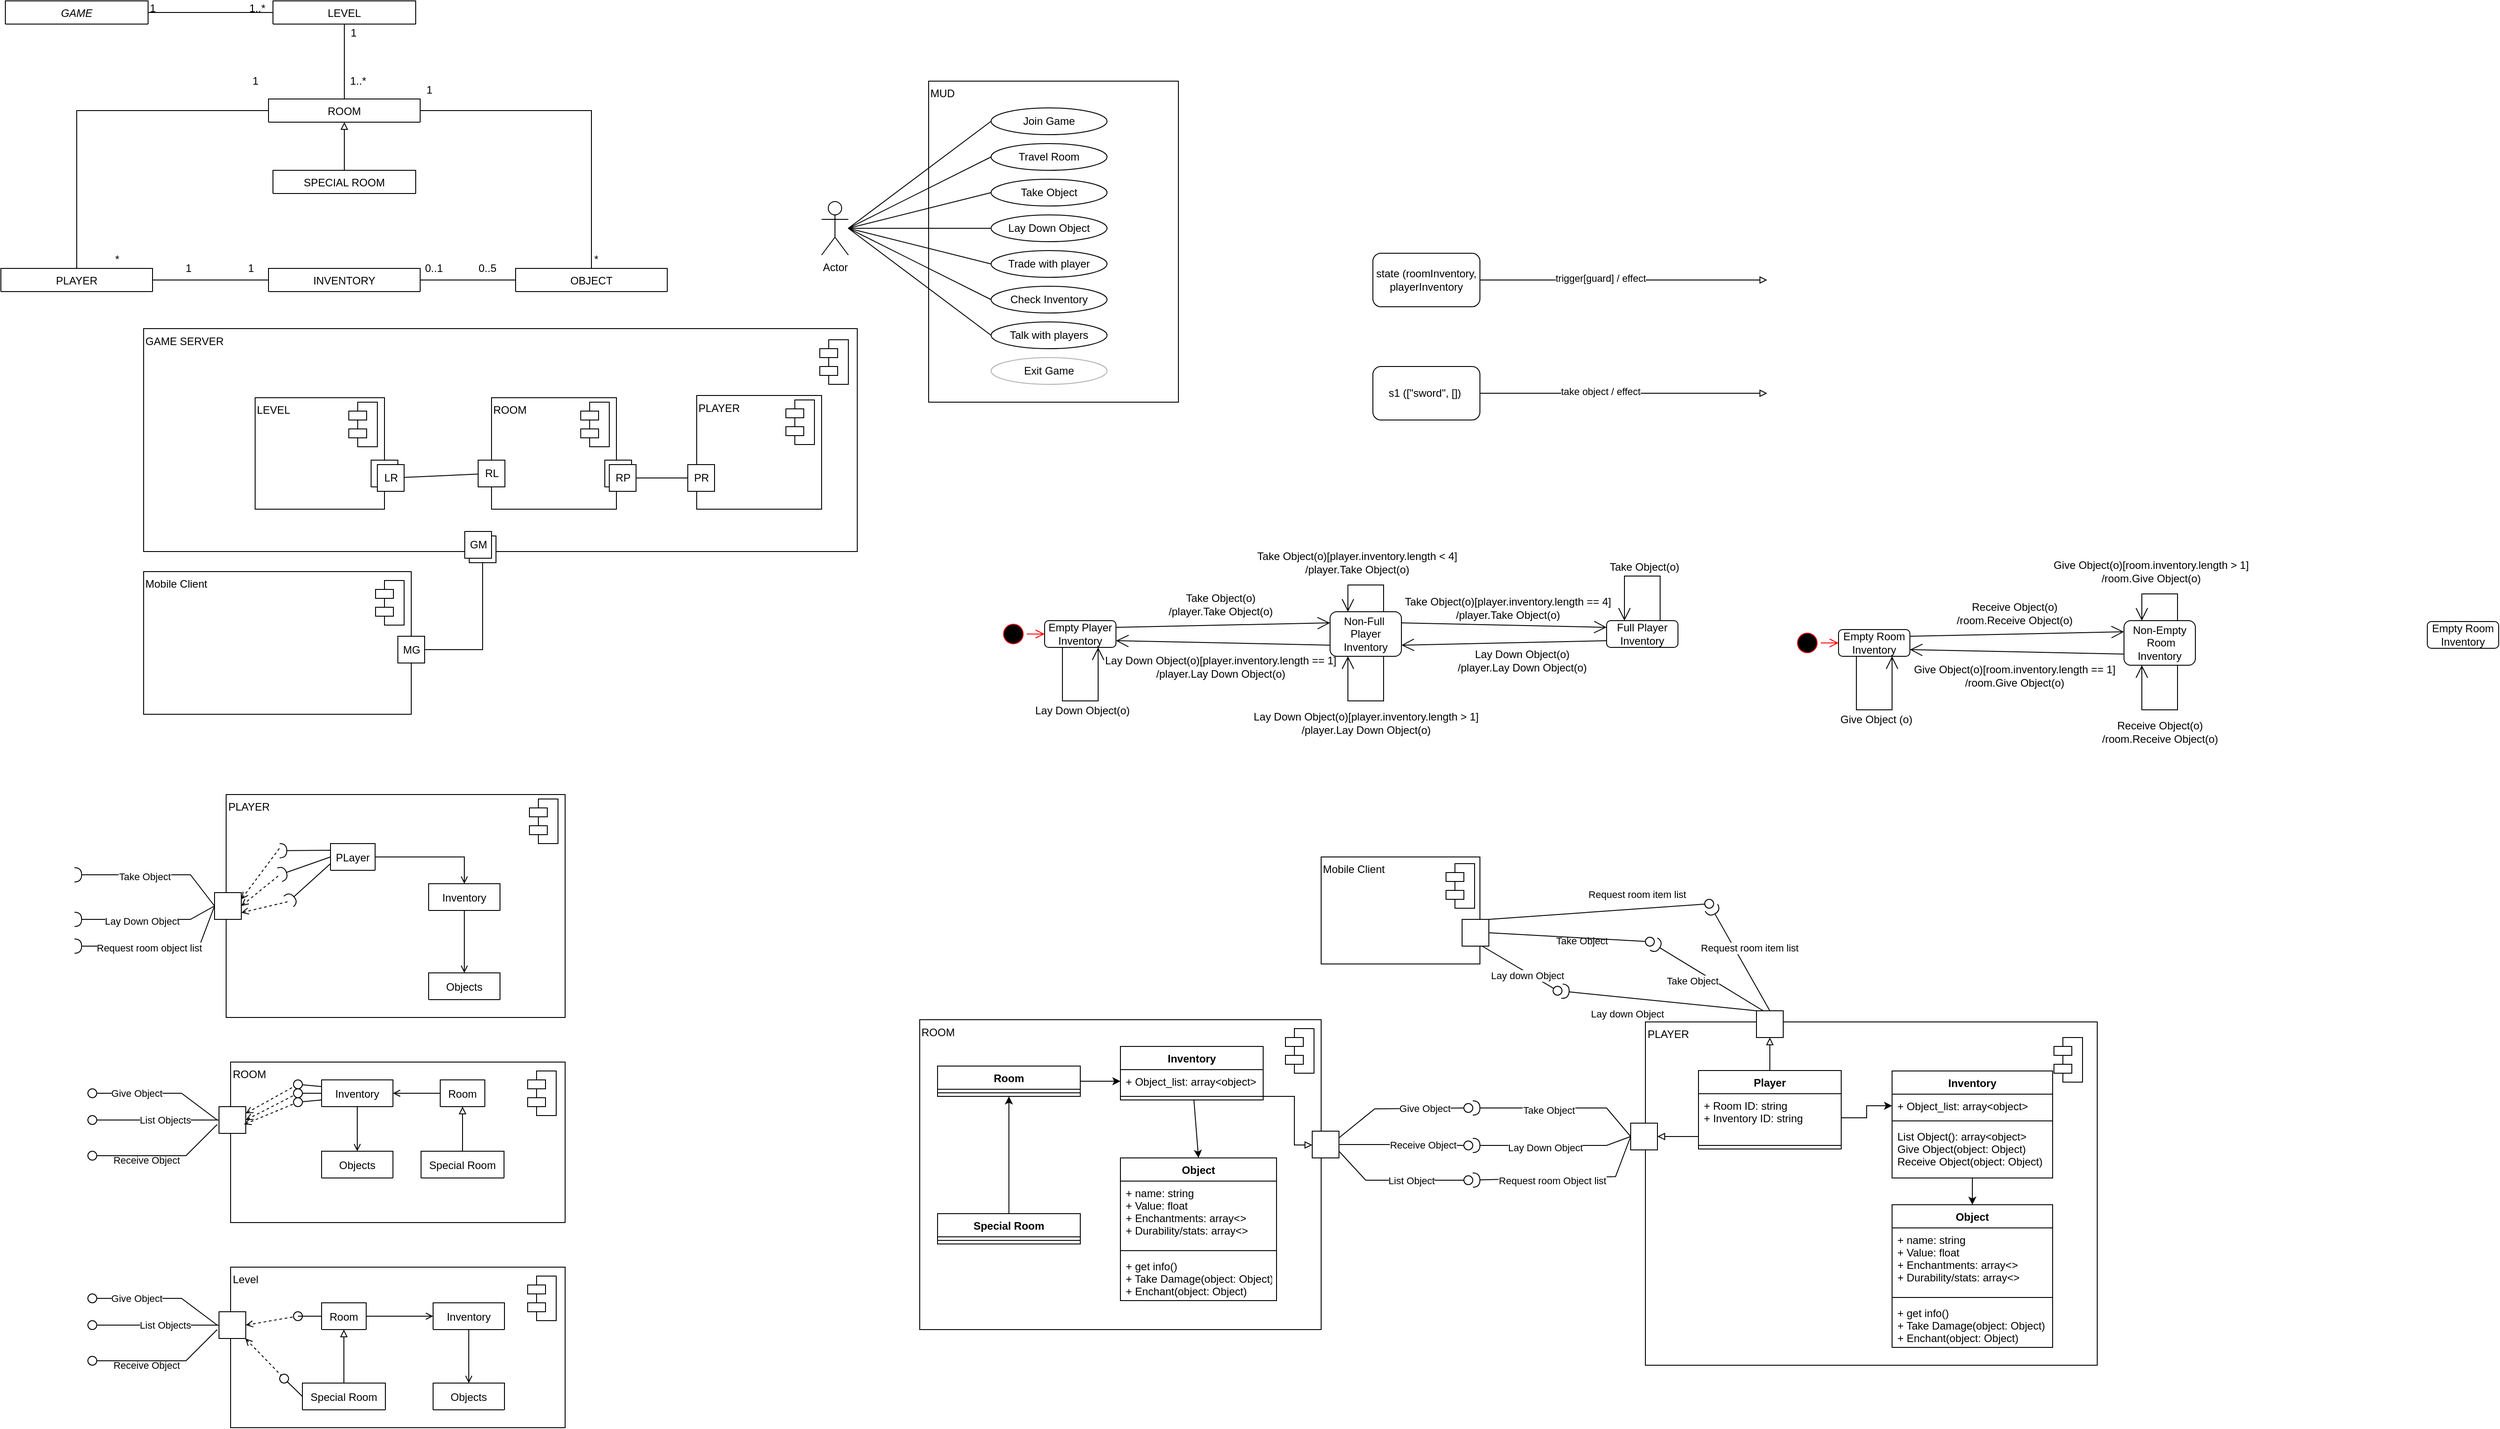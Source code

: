 <mxfile version="16.6.4" type="github">
  <diagram id="1FeEh4J0cZGS1zZfSnQM" name="Page-1">
    <mxGraphModel dx="1351" dy="794" grid="1" gridSize="10" guides="1" tooltips="1" connect="1" arrows="1" fold="1" page="1" pageScale="1" pageWidth="827" pageHeight="1169" math="0" shadow="0">
      <root>
        <mxCell id="0" />
        <mxCell id="1" parent="0" />
        <mxCell id="n0zBli9HrtuL6m27DMVc-2" value="Mobile Client" style="html=1;align=left;verticalAlign=top;" parent="1" vertex="1">
          <mxGeometry x="200" y="680" width="300" height="160" as="geometry" />
        </mxCell>
        <mxCell id="n0zBli9HrtuL6m27DMVc-3" value="GAME SERVER" style="html=1;align=left;verticalAlign=top;" parent="1" vertex="1">
          <mxGeometry x="200" y="407.5" width="800" height="250" as="geometry" />
        </mxCell>
        <mxCell id="n0zBli9HrtuL6m27DMVc-4" value="ROOM" style="html=1;align=left;verticalAlign=top;" parent="1" vertex="1">
          <mxGeometry x="590" y="485" width="140" height="125" as="geometry" />
        </mxCell>
        <mxCell id="n0zBli9HrtuL6m27DMVc-5" value="" style="shape=module;align=left;spacingLeft=20;align=center;verticalAlign=top;" parent="1" vertex="1">
          <mxGeometry x="690" y="490" width="32" height="50" as="geometry" />
        </mxCell>
        <mxCell id="n0zBli9HrtuL6m27DMVc-6" value="GAME" style="swimlane;fontStyle=2;align=center;verticalAlign=top;childLayout=stackLayout;horizontal=1;startSize=26;horizontalStack=0;resizeParent=1;resizeLast=0;collapsible=1;marginBottom=0;rounded=0;shadow=0;strokeWidth=1;" parent="1" vertex="1" collapsed="1">
          <mxGeometry x="45" y="40" width="160" height="26" as="geometry">
            <mxRectangle x="140" y="120" width="160" height="138" as="alternateBounds" />
          </mxGeometry>
        </mxCell>
        <mxCell id="n0zBli9HrtuL6m27DMVc-7" value="Name" style="text;align=left;verticalAlign=top;spacingLeft=4;spacingRight=4;overflow=hidden;rotatable=0;points=[[0,0.5],[1,0.5]];portConstraint=eastwest;" parent="n0zBli9HrtuL6m27DMVc-6" vertex="1">
          <mxGeometry y="26" width="160" height="26" as="geometry" />
        </mxCell>
        <mxCell id="n0zBli9HrtuL6m27DMVc-8" value="Phone Number" style="text;align=left;verticalAlign=top;spacingLeft=4;spacingRight=4;overflow=hidden;rotatable=0;points=[[0,0.5],[1,0.5]];portConstraint=eastwest;rounded=0;shadow=0;html=0;" parent="n0zBli9HrtuL6m27DMVc-6" vertex="1">
          <mxGeometry y="52" width="160" height="26" as="geometry" />
        </mxCell>
        <mxCell id="n0zBli9HrtuL6m27DMVc-9" value="Email Address" style="text;align=left;verticalAlign=top;spacingLeft=4;spacingRight=4;overflow=hidden;rotatable=0;points=[[0,0.5],[1,0.5]];portConstraint=eastwest;rounded=0;shadow=0;html=0;" parent="n0zBli9HrtuL6m27DMVc-6" vertex="1">
          <mxGeometry y="78" width="160" height="26" as="geometry" />
        </mxCell>
        <mxCell id="n0zBli9HrtuL6m27DMVc-10" value="" style="line;html=1;strokeWidth=1;align=left;verticalAlign=middle;spacingTop=-1;spacingLeft=3;spacingRight=3;rotatable=0;labelPosition=right;points=[];portConstraint=eastwest;" parent="n0zBli9HrtuL6m27DMVc-6" vertex="1">
          <mxGeometry y="104" width="160" height="8" as="geometry" />
        </mxCell>
        <mxCell id="n0zBli9HrtuL6m27DMVc-11" value="Purchase Parking Pass" style="text;align=left;verticalAlign=top;spacingLeft=4;spacingRight=4;overflow=hidden;rotatable=0;points=[[0,0.5],[1,0.5]];portConstraint=eastwest;" parent="n0zBli9HrtuL6m27DMVc-6" vertex="1">
          <mxGeometry y="112" width="160" height="26" as="geometry" />
        </mxCell>
        <mxCell id="n0zBli9HrtuL6m27DMVc-12" style="edgeStyle=orthogonalEdgeStyle;rounded=0;orthogonalLoop=1;jettySize=auto;html=1;exitX=0.5;exitY=1;exitDx=0;exitDy=0;entryX=0.5;entryY=0;entryDx=0;entryDy=0;endArrow=none;endFill=0;" parent="1" source="n0zBli9HrtuL6m27DMVc-14" target="n0zBli9HrtuL6m27DMVc-21" edge="1">
          <mxGeometry relative="1" as="geometry" />
        </mxCell>
        <mxCell id="n0zBli9HrtuL6m27DMVc-13" style="edgeStyle=orthogonalEdgeStyle;rounded=0;orthogonalLoop=1;jettySize=auto;html=1;entryX=0.5;entryY=0;entryDx=0;entryDy=0;endArrow=none;endFill=0;startArrow=block;startFill=0;exitX=0.5;exitY=1;exitDx=0;exitDy=0;" parent="1" source="n0zBli9HrtuL6m27DMVc-21" target="n0zBli9HrtuL6m27DMVc-43" edge="1">
          <mxGeometry relative="1" as="geometry">
            <mxPoint x="435" y="180" as="sourcePoint" />
          </mxGeometry>
        </mxCell>
        <mxCell id="n0zBli9HrtuL6m27DMVc-14" value="LEVEL" style="swimlane;fontStyle=0;align=center;verticalAlign=top;childLayout=stackLayout;horizontal=1;startSize=26;horizontalStack=0;resizeParent=1;resizeLast=0;collapsible=1;marginBottom=0;rounded=0;shadow=0;strokeWidth=1;" parent="1" vertex="1" collapsed="1">
          <mxGeometry x="345" y="40" width="160" height="26" as="geometry">
            <mxRectangle x="508" y="110" width="160" height="70" as="alternateBounds" />
          </mxGeometry>
        </mxCell>
        <mxCell id="n0zBli9HrtuL6m27DMVc-15" value="" style="line;html=1;strokeWidth=1;align=left;verticalAlign=middle;spacingTop=-1;spacingLeft=3;spacingRight=3;rotatable=0;labelPosition=right;points=[];portConstraint=eastwest;" parent="n0zBli9HrtuL6m27DMVc-14" vertex="1">
          <mxGeometry y="26" width="160" height="24" as="geometry" />
        </mxCell>
        <mxCell id="n0zBli9HrtuL6m27DMVc-16" value="" style="endArrow=none;shadow=0;strokeWidth=1;rounded=0;endFill=0;edgeStyle=elbowEdgeStyle;elbow=vertical;" parent="1" source="n0zBli9HrtuL6m27DMVc-6" target="n0zBli9HrtuL6m27DMVc-14" edge="1">
          <mxGeometry x="0.5" y="41" relative="1" as="geometry">
            <mxPoint x="255" y="122" as="sourcePoint" />
            <mxPoint x="415" y="122" as="targetPoint" />
            <mxPoint x="-40" y="32" as="offset" />
          </mxGeometry>
        </mxCell>
        <mxCell id="n0zBli9HrtuL6m27DMVc-17" value="1" style="resizable=0;align=left;verticalAlign=bottom;labelBackgroundColor=none;fontSize=12;" parent="n0zBli9HrtuL6m27DMVc-16" connectable="0" vertex="1">
          <mxGeometry x="-1" relative="1" as="geometry">
            <mxPoint y="4" as="offset" />
          </mxGeometry>
        </mxCell>
        <mxCell id="n0zBli9HrtuL6m27DMVc-18" value="1..*" style="resizable=0;align=right;verticalAlign=bottom;labelBackgroundColor=none;fontSize=12;" parent="n0zBli9HrtuL6m27DMVc-16" connectable="0" vertex="1">
          <mxGeometry x="1" relative="1" as="geometry">
            <mxPoint x="-7" y="4" as="offset" />
          </mxGeometry>
        </mxCell>
        <mxCell id="n0zBli9HrtuL6m27DMVc-19" style="edgeStyle=orthogonalEdgeStyle;rounded=0;orthogonalLoop=1;jettySize=auto;html=1;exitX=1;exitY=0.5;exitDx=0;exitDy=0;entryX=0.5;entryY=0;entryDx=0;entryDy=0;endArrow=none;endFill=0;" parent="1" source="n0zBli9HrtuL6m27DMVc-21" target="n0zBli9HrtuL6m27DMVc-24" edge="1">
          <mxGeometry relative="1" as="geometry" />
        </mxCell>
        <mxCell id="n0zBli9HrtuL6m27DMVc-20" style="edgeStyle=orthogonalEdgeStyle;rounded=0;orthogonalLoop=1;jettySize=auto;html=1;exitX=0;exitY=0.5;exitDx=0;exitDy=0;entryX=0.5;entryY=0;entryDx=0;entryDy=0;endArrow=none;endFill=0;" parent="1" source="n0zBli9HrtuL6m27DMVc-21" target="n0zBli9HrtuL6m27DMVc-27" edge="1">
          <mxGeometry relative="1" as="geometry" />
        </mxCell>
        <mxCell id="n0zBli9HrtuL6m27DMVc-21" value="ROOM" style="swimlane;fontStyle=0;align=center;verticalAlign=top;childLayout=stackLayout;horizontal=1;startSize=26;horizontalStack=0;resizeParent=1;resizeLast=0;collapsible=1;marginBottom=0;rounded=0;shadow=0;strokeWidth=1;" parent="1" vertex="1" collapsed="1">
          <mxGeometry x="340" y="150" width="170" height="26" as="geometry">
            <mxRectangle x="465" y="220" width="155" height="120" as="alternateBounds" />
          </mxGeometry>
        </mxCell>
        <mxCell id="n0zBli9HrtuL6m27DMVc-22" value="bool isSpecial" style="text;align=left;verticalAlign=top;spacingLeft=4;spacingRight=4;overflow=hidden;rotatable=0;points=[[0,0.5],[1,0.5]];portConstraint=eastwest;" parent="n0zBli9HrtuL6m27DMVc-21" vertex="1">
          <mxGeometry y="26" width="155" height="26" as="geometry" />
        </mxCell>
        <mxCell id="n0zBli9HrtuL6m27DMVc-23" value="" style="line;html=1;strokeWidth=1;align=left;verticalAlign=middle;spacingTop=-1;spacingLeft=3;spacingRight=3;rotatable=0;labelPosition=right;points=[];portConstraint=eastwest;" parent="n0zBli9HrtuL6m27DMVc-21" vertex="1">
          <mxGeometry y="52" width="155" height="58" as="geometry" />
        </mxCell>
        <mxCell id="n0zBli9HrtuL6m27DMVc-24" value="OBJECT" style="swimlane;fontStyle=0;align=center;verticalAlign=top;childLayout=stackLayout;horizontal=1;startSize=26;horizontalStack=0;resizeParent=1;resizeLast=0;collapsible=1;marginBottom=0;rounded=0;shadow=0;strokeWidth=1;" parent="1" vertex="1" collapsed="1">
          <mxGeometry x="617" y="340" width="170" height="26" as="geometry">
            <mxRectangle x="667" y="370" width="160" height="70" as="alternateBounds" />
          </mxGeometry>
        </mxCell>
        <mxCell id="n0zBli9HrtuL6m27DMVc-25" value="" style="line;html=1;strokeWidth=1;align=left;verticalAlign=middle;spacingTop=-1;spacingLeft=3;spacingRight=3;rotatable=0;labelPosition=right;points=[];portConstraint=eastwest;" parent="n0zBli9HrtuL6m27DMVc-24" vertex="1">
          <mxGeometry y="26" width="160" height="8" as="geometry" />
        </mxCell>
        <mxCell id="n0zBli9HrtuL6m27DMVc-26" style="edgeStyle=orthogonalEdgeStyle;rounded=0;orthogonalLoop=1;jettySize=auto;html=1;exitX=1;exitY=0.5;exitDx=0;exitDy=0;entryX=0;entryY=0.5;entryDx=0;entryDy=0;endArrow=none;endFill=0;" parent="1" source="n0zBli9HrtuL6m27DMVc-27" target="n0zBli9HrtuL6m27DMVc-33" edge="1">
          <mxGeometry relative="1" as="geometry" />
        </mxCell>
        <mxCell id="n0zBli9HrtuL6m27DMVc-27" value="PLAYER" style="swimlane;fontStyle=0;align=center;verticalAlign=top;childLayout=stackLayout;horizontal=1;startSize=26;horizontalStack=0;resizeParent=1;resizeLast=0;collapsible=1;marginBottom=0;rounded=0;shadow=0;strokeWidth=1;" parent="1" vertex="1" collapsed="1">
          <mxGeometry x="40" y="340" width="170" height="26" as="geometry">
            <mxRectangle x="270" y="370" width="160" height="70" as="alternateBounds" />
          </mxGeometry>
        </mxCell>
        <mxCell id="n0zBli9HrtuL6m27DMVc-28" value="" style="line;html=1;strokeWidth=1;align=left;verticalAlign=middle;spacingTop=-1;spacingLeft=3;spacingRight=3;rotatable=0;labelPosition=right;points=[];portConstraint=eastwest;" parent="n0zBli9HrtuL6m27DMVc-27" vertex="1">
          <mxGeometry y="26" width="160" height="8" as="geometry" />
        </mxCell>
        <mxCell id="n0zBli9HrtuL6m27DMVc-29" value="" style="resizable=0;align=right;verticalAlign=bottom;labelBackgroundColor=none;fontSize=12;" parent="1" connectable="0" vertex="1">
          <mxGeometry x="325" y="90.003" as="geometry">
            <mxPoint x="216" y="62" as="offset" />
          </mxGeometry>
        </mxCell>
        <mxCell id="n0zBli9HrtuL6m27DMVc-30" value="1" style="text;html=1;align=center;verticalAlign=middle;resizable=0;points=[];autosize=1;strokeColor=none;fillColor=none;" parent="1" vertex="1">
          <mxGeometry x="425" y="66" width="20" height="20" as="geometry" />
        </mxCell>
        <mxCell id="n0zBli9HrtuL6m27DMVc-31" value="1..*" style="text;html=1;align=center;verticalAlign=middle;resizable=0;points=[];autosize=1;strokeColor=none;fillColor=none;" parent="1" vertex="1">
          <mxGeometry x="425" y="120" width="30" height="20" as="geometry" />
        </mxCell>
        <mxCell id="n0zBli9HrtuL6m27DMVc-32" style="edgeStyle=orthogonalEdgeStyle;rounded=0;orthogonalLoop=1;jettySize=auto;html=1;exitX=1;exitY=0.5;exitDx=0;exitDy=0;entryX=0;entryY=0.5;entryDx=0;entryDy=0;endArrow=none;endFill=0;" parent="1" source="n0zBli9HrtuL6m27DMVc-33" target="n0zBli9HrtuL6m27DMVc-24" edge="1">
          <mxGeometry relative="1" as="geometry" />
        </mxCell>
        <mxCell id="n0zBli9HrtuL6m27DMVc-33" value="INVENTORY" style="swimlane;fontStyle=0;align=center;verticalAlign=top;childLayout=stackLayout;horizontal=1;startSize=26;horizontalStack=0;resizeParent=1;resizeLast=0;collapsible=1;marginBottom=0;rounded=0;shadow=0;strokeWidth=1;" parent="1" vertex="1" collapsed="1">
          <mxGeometry x="340" y="340" width="170" height="26" as="geometry">
            <mxRectangle x="470" y="370" width="160" height="70" as="alternateBounds" />
          </mxGeometry>
        </mxCell>
        <mxCell id="n0zBli9HrtuL6m27DMVc-34" value="" style="line;html=1;strokeWidth=1;align=left;verticalAlign=middle;spacingTop=-1;spacingLeft=3;spacingRight=3;rotatable=0;labelPosition=right;points=[];portConstraint=eastwest;" parent="n0zBli9HrtuL6m27DMVc-33" vertex="1">
          <mxGeometry y="26" width="160" height="8" as="geometry" />
        </mxCell>
        <mxCell id="n0zBli9HrtuL6m27DMVc-35" value="0..1" style="text;html=1;align=center;verticalAlign=middle;resizable=0;points=[];autosize=1;strokeColor=none;fillColor=none;" parent="1" vertex="1">
          <mxGeometry x="505" y="330" width="40" height="20" as="geometry" />
        </mxCell>
        <mxCell id="n0zBli9HrtuL6m27DMVc-36" value="0..5" style="text;html=1;align=center;verticalAlign=middle;resizable=0;points=[];autosize=1;strokeColor=none;fillColor=none;" parent="1" vertex="1">
          <mxGeometry x="565" y="330" width="40" height="20" as="geometry" />
        </mxCell>
        <mxCell id="n0zBli9HrtuL6m27DMVc-37" value="1" style="text;html=1;align=center;verticalAlign=middle;resizable=0;points=[];autosize=1;strokeColor=none;fillColor=none;" parent="1" vertex="1">
          <mxGeometry x="240" y="330" width="20" height="20" as="geometry" />
        </mxCell>
        <mxCell id="n0zBli9HrtuL6m27DMVc-38" value="1" style="text;html=1;align=center;verticalAlign=middle;resizable=0;points=[];autosize=1;strokeColor=none;fillColor=none;" parent="1" vertex="1">
          <mxGeometry x="310" y="330" width="20" height="20" as="geometry" />
        </mxCell>
        <mxCell id="n0zBli9HrtuL6m27DMVc-39" value="1" style="text;html=1;align=center;verticalAlign=middle;resizable=0;points=[];autosize=1;strokeColor=none;fillColor=none;" parent="1" vertex="1">
          <mxGeometry x="315" y="120" width="20" height="20" as="geometry" />
        </mxCell>
        <mxCell id="n0zBli9HrtuL6m27DMVc-40" value="*" style="text;html=1;align=center;verticalAlign=middle;resizable=0;points=[];autosize=1;strokeColor=none;fillColor=none;" parent="1" vertex="1">
          <mxGeometry x="160" y="320" width="20" height="20" as="geometry" />
        </mxCell>
        <mxCell id="n0zBli9HrtuL6m27DMVc-41" value="1" style="text;html=1;align=center;verticalAlign=middle;resizable=0;points=[];autosize=1;strokeColor=none;fillColor=none;" parent="1" vertex="1">
          <mxGeometry x="510" y="130" width="20" height="20" as="geometry" />
        </mxCell>
        <mxCell id="n0zBli9HrtuL6m27DMVc-42" value="*" style="text;html=1;align=center;verticalAlign=middle;resizable=0;points=[];autosize=1;strokeColor=none;fillColor=none;" parent="1" vertex="1">
          <mxGeometry x="697" y="320" width="20" height="20" as="geometry" />
        </mxCell>
        <mxCell id="n0zBli9HrtuL6m27DMVc-43" value="SPECIAL ROOM" style="swimlane;fontStyle=0;align=center;verticalAlign=top;childLayout=stackLayout;horizontal=1;startSize=26;horizontalStack=0;resizeParent=1;resizeLast=0;collapsible=1;marginBottom=0;rounded=0;shadow=0;strokeWidth=1;" parent="1" vertex="1" collapsed="1">
          <mxGeometry x="345" y="230" width="160" height="26" as="geometry">
            <mxRectangle x="730" y="73" width="200" height="100" as="alternateBounds" />
          </mxGeometry>
        </mxCell>
        <mxCell id="n0zBli9HrtuL6m27DMVc-44" value="" style="line;html=1;strokeWidth=1;align=left;verticalAlign=middle;spacingTop=-1;spacingLeft=3;spacingRight=3;rotatable=0;labelPosition=right;points=[];portConstraint=eastwest;" parent="n0zBli9HrtuL6m27DMVc-43" vertex="1">
          <mxGeometry y="26" width="200" height="64" as="geometry" />
        </mxCell>
        <mxCell id="n0zBli9HrtuL6m27DMVc-45" value="MUD" style="rounded=0;whiteSpace=wrap;html=1;align=left;verticalAlign=top;" parent="1" vertex="1">
          <mxGeometry x="1080" y="130" width="280" height="360" as="geometry" />
        </mxCell>
        <mxCell id="n0zBli9HrtuL6m27DMVc-46" style="edgeStyle=none;rounded=0;orthogonalLoop=1;jettySize=auto;html=1;entryX=0;entryY=0.5;entryDx=0;entryDy=0;startArrow=none;startFill=0;endArrow=none;endFill=0;" parent="1" target="n0zBli9HrtuL6m27DMVc-57" edge="1">
          <mxGeometry relative="1" as="geometry">
            <mxPoint x="990" y="295" as="sourcePoint" />
          </mxGeometry>
        </mxCell>
        <mxCell id="n0zBli9HrtuL6m27DMVc-47" style="edgeStyle=none;rounded=0;orthogonalLoop=1;jettySize=auto;html=1;entryX=0;entryY=0.5;entryDx=0;entryDy=0;startArrow=none;startFill=0;endArrow=none;endFill=0;" parent="1" target="n0zBli9HrtuL6m27DMVc-54" edge="1">
          <mxGeometry relative="1" as="geometry">
            <mxPoint x="990" y="295" as="sourcePoint" />
          </mxGeometry>
        </mxCell>
        <mxCell id="n0zBli9HrtuL6m27DMVc-48" style="edgeStyle=none;rounded=0;orthogonalLoop=1;jettySize=auto;html=1;entryX=0;entryY=0.5;entryDx=0;entryDy=0;startArrow=none;startFill=0;endArrow=none;endFill=0;" parent="1" source="n0zBli9HrtuL6m27DMVc-52" target="n0zBli9HrtuL6m27DMVc-55" edge="1">
          <mxGeometry relative="1" as="geometry" />
        </mxCell>
        <mxCell id="n0zBli9HrtuL6m27DMVc-49" style="edgeStyle=none;rounded=0;orthogonalLoop=1;jettySize=auto;html=1;entryX=0;entryY=0.5;entryDx=0;entryDy=0;startArrow=none;startFill=0;endArrow=none;endFill=0;" parent="1" target="n0zBli9HrtuL6m27DMVc-58" edge="1">
          <mxGeometry relative="1" as="geometry">
            <mxPoint x="990" y="295" as="sourcePoint" />
          </mxGeometry>
        </mxCell>
        <mxCell id="n0zBli9HrtuL6m27DMVc-50" style="edgeStyle=none;rounded=0;orthogonalLoop=1;jettySize=auto;html=1;entryX=0;entryY=0.5;entryDx=0;entryDy=0;startArrow=none;startFill=0;endArrow=none;endFill=0;" parent="1" target="n0zBli9HrtuL6m27DMVc-59" edge="1">
          <mxGeometry relative="1" as="geometry">
            <mxPoint x="990" y="295" as="sourcePoint" />
          </mxGeometry>
        </mxCell>
        <mxCell id="n0zBli9HrtuL6m27DMVc-51" style="edgeStyle=none;rounded=0;orthogonalLoop=1;jettySize=auto;html=1;entryX=0;entryY=0.5;entryDx=0;entryDy=0;startArrow=none;startFill=0;endArrow=none;endFill=0;" parent="1" target="n0zBli9HrtuL6m27DMVc-60" edge="1">
          <mxGeometry relative="1" as="geometry">
            <mxPoint x="990" y="295" as="sourcePoint" />
          </mxGeometry>
        </mxCell>
        <mxCell id="n0zBli9HrtuL6m27DMVc-52" value="Actor" style="shape=umlActor;verticalLabelPosition=bottom;verticalAlign=top;html=1;outlineConnect=0;" parent="1" vertex="1">
          <mxGeometry x="960" y="265" width="30" height="60" as="geometry" />
        </mxCell>
        <mxCell id="n0zBli9HrtuL6m27DMVc-53" value="Join Game" style="ellipse;whiteSpace=wrap;html=1;" parent="1" vertex="1">
          <mxGeometry x="1150" y="160" width="130" height="30" as="geometry" />
        </mxCell>
        <mxCell id="n0zBli9HrtuL6m27DMVc-54" value="Take Object" style="ellipse;whiteSpace=wrap;html=1;" parent="1" vertex="1">
          <mxGeometry x="1150" y="240" width="130" height="30" as="geometry" />
        </mxCell>
        <mxCell id="n0zBli9HrtuL6m27DMVc-55" value="Lay Down Object" style="ellipse;whiteSpace=wrap;html=1;" parent="1" vertex="1">
          <mxGeometry x="1150" y="280" width="130" height="30" as="geometry" />
        </mxCell>
        <mxCell id="n0zBli9HrtuL6m27DMVc-56" value="" style="rounded=0;orthogonalLoop=1;jettySize=auto;html=1;startArrow=none;startFill=0;endArrow=none;endFill=0;entryX=0;entryY=0.5;entryDx=0;entryDy=0;" parent="1" target="n0zBli9HrtuL6m27DMVc-53" edge="1">
          <mxGeometry relative="1" as="geometry">
            <mxPoint x="990" y="295" as="sourcePoint" />
          </mxGeometry>
        </mxCell>
        <mxCell id="n0zBli9HrtuL6m27DMVc-57" value="Travel Room" style="ellipse;whiteSpace=wrap;html=1;" parent="1" vertex="1">
          <mxGeometry x="1150" y="200" width="130" height="30" as="geometry" />
        </mxCell>
        <mxCell id="n0zBli9HrtuL6m27DMVc-58" value="Trade with player" style="ellipse;whiteSpace=wrap;html=1;" parent="1" vertex="1">
          <mxGeometry x="1150" y="320" width="130" height="30" as="geometry" />
        </mxCell>
        <mxCell id="n0zBli9HrtuL6m27DMVc-59" value="Check Inventory" style="ellipse;whiteSpace=wrap;html=1;" parent="1" vertex="1">
          <mxGeometry x="1150" y="360" width="130" height="30" as="geometry" />
        </mxCell>
        <mxCell id="n0zBli9HrtuL6m27DMVc-60" value="Talk with players" style="ellipse;whiteSpace=wrap;html=1;" parent="1" vertex="1">
          <mxGeometry x="1150" y="400" width="130" height="30" as="geometry" />
        </mxCell>
        <mxCell id="n0zBli9HrtuL6m27DMVc-61" value="Exit Game" style="ellipse;whiteSpace=wrap;html=1;opacity=30;" parent="1" vertex="1">
          <mxGeometry x="1150" y="440" width="130" height="30" as="geometry" />
        </mxCell>
        <mxCell id="n0zBli9HrtuL6m27DMVc-62" value="LEVEL" style="html=1;align=left;verticalAlign=top;" parent="1" vertex="1">
          <mxGeometry x="325" y="485" width="145" height="125" as="geometry" />
        </mxCell>
        <mxCell id="n0zBli9HrtuL6m27DMVc-63" value="" style="shape=module;align=left;spacingLeft=20;align=center;verticalAlign=top;" parent="1" vertex="1">
          <mxGeometry x="430" y="490" width="32" height="50" as="geometry" />
        </mxCell>
        <mxCell id="n0zBli9HrtuL6m27DMVc-64" value="PLAYER" style="html=1;align=left;verticalAlign=top;" parent="1" vertex="1">
          <mxGeometry x="820" y="482.5" width="140" height="127.5" as="geometry" />
        </mxCell>
        <mxCell id="n0zBli9HrtuL6m27DMVc-65" value="" style="shape=module;align=left;spacingLeft=20;align=center;verticalAlign=top;" parent="1" vertex="1">
          <mxGeometry x="920" y="487.5" width="32" height="50" as="geometry" />
        </mxCell>
        <mxCell id="n0zBli9HrtuL6m27DMVc-66" value="LR" style="html=1;" parent="1" vertex="1">
          <mxGeometry x="455" y="555" width="30" height="30" as="geometry" />
        </mxCell>
        <mxCell id="n0zBli9HrtuL6m27DMVc-67" value="RL" style="html=1;" parent="1" vertex="1">
          <mxGeometry x="575" y="555" width="30" height="30" as="geometry" />
        </mxCell>
        <mxCell id="n0zBli9HrtuL6m27DMVc-68" value="RP" style="html=1;" parent="1" vertex="1">
          <mxGeometry x="717" y="555" width="30" height="30" as="geometry" />
        </mxCell>
        <mxCell id="n0zBli9HrtuL6m27DMVc-69" value="LR" style="html=1;" parent="1" vertex="1">
          <mxGeometry x="462" y="560" width="30" height="30" as="geometry" />
        </mxCell>
        <mxCell id="n0zBli9HrtuL6m27DMVc-70" value="RP" style="html=1;" parent="1" vertex="1">
          <mxGeometry x="722" y="560" width="30" height="30" as="geometry" />
        </mxCell>
        <mxCell id="n0zBli9HrtuL6m27DMVc-71" value="PR" style="html=1;" parent="1" vertex="1">
          <mxGeometry x="810" y="560" width="30" height="30" as="geometry" />
        </mxCell>
        <mxCell id="n0zBli9HrtuL6m27DMVc-72" value="" style="endArrow=none;html=1;rounded=0;" parent="1" source="n0zBli9HrtuL6m27DMVc-69" target="n0zBli9HrtuL6m27DMVc-67" edge="1">
          <mxGeometry width="50" height="50" relative="1" as="geometry">
            <mxPoint x="550" y="640" as="sourcePoint" />
            <mxPoint x="600" y="590" as="targetPoint" />
          </mxGeometry>
        </mxCell>
        <mxCell id="n0zBli9HrtuL6m27DMVc-73" value="" style="endArrow=none;html=1;rounded=0;" parent="1" source="n0zBli9HrtuL6m27DMVc-70" target="n0zBli9HrtuL6m27DMVc-71" edge="1">
          <mxGeometry width="50" height="50" relative="1" as="geometry">
            <mxPoint x="550" y="640" as="sourcePoint" />
            <mxPoint x="600" y="590" as="targetPoint" />
          </mxGeometry>
        </mxCell>
        <mxCell id="n0zBli9HrtuL6m27DMVc-74" value="" style="shape=module;align=left;spacingLeft=20;align=center;verticalAlign=top;" parent="1" vertex="1">
          <mxGeometry x="958" y="420" width="32" height="50" as="geometry" />
        </mxCell>
        <mxCell id="n0zBli9HrtuL6m27DMVc-75" value="" style="shape=module;align=left;spacingLeft=20;align=center;verticalAlign=top;" parent="1" vertex="1">
          <mxGeometry x="460" y="690" width="32" height="50" as="geometry" />
        </mxCell>
        <mxCell id="n0zBli9HrtuL6m27DMVc-76" style="edgeStyle=orthogonalEdgeStyle;rounded=0;orthogonalLoop=1;jettySize=auto;html=1;endArrow=none;endFill=0;" parent="1" source="n0zBli9HrtuL6m27DMVc-77" target="n0zBli9HrtuL6m27DMVc-78" edge="1">
          <mxGeometry relative="1" as="geometry" />
        </mxCell>
        <mxCell id="n0zBli9HrtuL6m27DMVc-77" value="MG" style="html=1;" parent="1" vertex="1">
          <mxGeometry x="485" y="752.5" width="30" height="30" as="geometry" />
        </mxCell>
        <mxCell id="n0zBli9HrtuL6m27DMVc-78" value="GM" style="html=1;" parent="1" vertex="1">
          <mxGeometry x="565" y="640" width="30" height="30" as="geometry" />
        </mxCell>
        <mxCell id="n0zBli9HrtuL6m27DMVc-79" value="GM" style="html=1;" parent="1" vertex="1">
          <mxGeometry x="560" y="635" width="30" height="30" as="geometry" />
        </mxCell>
        <mxCell id="n0zBli9HrtuL6m27DMVc-80" value="PLAYER" style="html=1;align=left;verticalAlign=top;" parent="1" vertex="1">
          <mxGeometry x="292.5" y="930" width="380" height="250" as="geometry" />
        </mxCell>
        <mxCell id="n0zBli9HrtuL6m27DMVc-81" value="" style="shape=module;align=left;spacingLeft=20;align=center;verticalAlign=top;" parent="1" vertex="1">
          <mxGeometry x="632.5" y="935" width="32" height="50" as="geometry" />
        </mxCell>
        <mxCell id="n0zBli9HrtuL6m27DMVc-82" value="" style="html=1;" parent="1" vertex="1">
          <mxGeometry x="279.5" y="1040" width="30" height="30" as="geometry" />
        </mxCell>
        <mxCell id="n0zBli9HrtuL6m27DMVc-83" style="edgeStyle=orthogonalEdgeStyle;rounded=0;orthogonalLoop=1;jettySize=auto;html=1;exitX=1;exitY=0.5;exitDx=0;exitDy=0;endArrow=open;endFill=0;" parent="1" source="n0zBli9HrtuL6m27DMVc-84" target="n0zBli9HrtuL6m27DMVc-88" edge="1">
          <mxGeometry relative="1" as="geometry" />
        </mxCell>
        <mxCell id="n0zBli9HrtuL6m27DMVc-84" value="PLayer" style="swimlane;fontStyle=0;childLayout=stackLayout;horizontal=1;startSize=30;horizontalStack=0;resizeParent=1;resizeParentMax=0;resizeLast=0;collapsible=1;marginBottom=0;" parent="1" vertex="1" collapsed="1">
          <mxGeometry x="409.5" y="985" width="50" height="30" as="geometry">
            <mxRectangle x="710" y="930" width="140" height="90" as="alternateBounds" />
          </mxGeometry>
        </mxCell>
        <mxCell id="n0zBli9HrtuL6m27DMVc-85" value="Item 2" style="text;strokeColor=none;fillColor=none;align=left;verticalAlign=middle;spacingLeft=4;spacingRight=4;overflow=hidden;points=[[0,0.5],[1,0.5]];portConstraint=eastwest;rotatable=0;" parent="n0zBli9HrtuL6m27DMVc-84" vertex="1">
          <mxGeometry y="30" width="140" height="30" as="geometry" />
        </mxCell>
        <mxCell id="n0zBli9HrtuL6m27DMVc-86" value="Item 3" style="text;strokeColor=none;fillColor=none;align=left;verticalAlign=middle;spacingLeft=4;spacingRight=4;overflow=hidden;points=[[0,0.5],[1,0.5]];portConstraint=eastwest;rotatable=0;" parent="n0zBli9HrtuL6m27DMVc-84" vertex="1">
          <mxGeometry y="60" width="140" height="30" as="geometry" />
        </mxCell>
        <mxCell id="n0zBli9HrtuL6m27DMVc-87" style="edgeStyle=orthogonalEdgeStyle;rounded=0;orthogonalLoop=1;jettySize=auto;html=1;exitX=0.5;exitY=1;exitDx=0;exitDy=0;endArrow=open;endFill=0;entryX=0.5;entryY=0;entryDx=0;entryDy=0;" parent="1" source="n0zBli9HrtuL6m27DMVc-88" target="n0zBli9HrtuL6m27DMVc-91" edge="1">
          <mxGeometry relative="1" as="geometry">
            <mxPoint x="582.5" y="1080" as="targetPoint" />
          </mxGeometry>
        </mxCell>
        <mxCell id="n0zBli9HrtuL6m27DMVc-88" value="Inventory" style="swimlane;fontStyle=0;childLayout=stackLayout;horizontal=1;startSize=30;horizontalStack=0;resizeParent=1;resizeParentMax=0;resizeLast=0;collapsible=1;marginBottom=0;" parent="1" vertex="1" collapsed="1">
          <mxGeometry x="519.5" y="1030" width="80" height="30" as="geometry">
            <mxRectangle x="710" y="930" width="140" height="90" as="alternateBounds" />
          </mxGeometry>
        </mxCell>
        <mxCell id="n0zBli9HrtuL6m27DMVc-89" value="Item 2" style="text;strokeColor=none;fillColor=none;align=left;verticalAlign=middle;spacingLeft=4;spacingRight=4;overflow=hidden;points=[[0,0.5],[1,0.5]];portConstraint=eastwest;rotatable=0;" parent="n0zBli9HrtuL6m27DMVc-88" vertex="1">
          <mxGeometry y="30" width="140" height="30" as="geometry" />
        </mxCell>
        <mxCell id="n0zBli9HrtuL6m27DMVc-90" value="Item 3" style="text;strokeColor=none;fillColor=none;align=left;verticalAlign=middle;spacingLeft=4;spacingRight=4;overflow=hidden;points=[[0,0.5],[1,0.5]];portConstraint=eastwest;rotatable=0;" parent="n0zBli9HrtuL6m27DMVc-88" vertex="1">
          <mxGeometry y="60" width="140" height="30" as="geometry" />
        </mxCell>
        <mxCell id="n0zBli9HrtuL6m27DMVc-91" value="Objects" style="swimlane;fontStyle=0;childLayout=stackLayout;horizontal=1;startSize=30;horizontalStack=0;resizeParent=1;resizeParentMax=0;resizeLast=0;collapsible=1;marginBottom=0;" parent="1" vertex="1" collapsed="1">
          <mxGeometry x="519.5" y="1130" width="80" height="30" as="geometry">
            <mxRectangle x="710" y="930" width="140" height="90" as="alternateBounds" />
          </mxGeometry>
        </mxCell>
        <mxCell id="n0zBli9HrtuL6m27DMVc-92" value="Item 2" style="text;strokeColor=none;fillColor=none;align=left;verticalAlign=middle;spacingLeft=4;spacingRight=4;overflow=hidden;points=[[0,0.5],[1,0.5]];portConstraint=eastwest;rotatable=0;" parent="n0zBli9HrtuL6m27DMVc-91" vertex="1">
          <mxGeometry y="30" width="140" height="30" as="geometry" />
        </mxCell>
        <mxCell id="n0zBli9HrtuL6m27DMVc-93" value="Item 3" style="text;strokeColor=none;fillColor=none;align=left;verticalAlign=middle;spacingLeft=4;spacingRight=4;overflow=hidden;points=[[0,0.5],[1,0.5]];portConstraint=eastwest;rotatable=0;" parent="n0zBli9HrtuL6m27DMVc-91" vertex="1">
          <mxGeometry y="60" width="140" height="30" as="geometry" />
        </mxCell>
        <mxCell id="n0zBli9HrtuL6m27DMVc-94" value="" style="rounded=0;orthogonalLoop=1;jettySize=auto;html=1;endArrow=none;endFill=0;sketch=0;sourcePerimeterSpacing=0;targetPerimeterSpacing=0;exitX=1;exitY=0.5;exitDx=0;exitDy=0;dashed=1;startArrow=open;startFill=0;" parent="1" source="n0zBli9HrtuL6m27DMVc-82" edge="1">
          <mxGeometry relative="1" as="geometry">
            <mxPoint x="222.5" y="1015" as="sourcePoint" />
            <mxPoint x="352.5" y="1020" as="targetPoint" />
            <Array as="points">
              <mxPoint x="352.5" y="1020" />
            </Array>
          </mxGeometry>
        </mxCell>
        <mxCell id="n0zBli9HrtuL6m27DMVc-95" value="" style="rounded=0;orthogonalLoop=1;jettySize=auto;html=1;endArrow=halfCircle;endFill=0;endSize=6;strokeWidth=1;sketch=0;exitX=0;exitY=0.5;exitDx=0;exitDy=0;" parent="1" source="n0zBli9HrtuL6m27DMVc-84" edge="1">
          <mxGeometry relative="1" as="geometry">
            <mxPoint x="262.5" y="1015" as="sourcePoint" />
            <mxPoint x="352.5" y="1020" as="targetPoint" />
          </mxGeometry>
        </mxCell>
        <mxCell id="n0zBli9HrtuL6m27DMVc-96" value="" style="rounded=0;orthogonalLoop=1;jettySize=auto;html=1;endArrow=halfCircle;endFill=0;endSize=6;strokeWidth=1;sketch=0;exitX=0;exitY=0.5;exitDx=0;exitDy=0;" parent="1" source="n0zBli9HrtuL6m27DMVc-82" edge="1">
          <mxGeometry relative="1" as="geometry">
            <mxPoint x="404.5" y="1055" as="sourcePoint" />
            <mxPoint x="122.5" y="1020" as="targetPoint" />
            <Array as="points">
              <mxPoint x="252.5" y="1020" />
            </Array>
          </mxGeometry>
        </mxCell>
        <mxCell id="n0zBli9HrtuL6m27DMVc-97" value="Take Object" style="edgeLabel;html=1;align=center;verticalAlign=middle;resizable=0;points=[];" parent="n0zBli9HrtuL6m27DMVc-96" vertex="1" connectable="0">
          <mxGeometry x="0.394" y="2" relative="1" as="geometry">
            <mxPoint x="26" as="offset" />
          </mxGeometry>
        </mxCell>
        <mxCell id="n0zBli9HrtuL6m27DMVc-98" value="" style="rounded=0;orthogonalLoop=1;jettySize=auto;html=1;endArrow=halfCircle;endFill=0;endSize=6;strokeWidth=1;sketch=0;exitX=0;exitY=0.5;exitDx=0;exitDy=0;" parent="1" source="n0zBli9HrtuL6m27DMVc-82" edge="1">
          <mxGeometry relative="1" as="geometry">
            <mxPoint x="289.5" y="1050" as="sourcePoint" />
            <mxPoint x="122.5" y="1070" as="targetPoint" />
            <Array as="points">
              <mxPoint x="252.5" y="1070" />
            </Array>
          </mxGeometry>
        </mxCell>
        <mxCell id="n0zBli9HrtuL6m27DMVc-99" value="Lay Down Object" style="edgeLabel;html=1;align=center;verticalAlign=middle;resizable=0;points=[];" parent="n0zBli9HrtuL6m27DMVc-98" vertex="1" connectable="0">
          <mxGeometry x="0.394" y="2" relative="1" as="geometry">
            <mxPoint x="26" as="offset" />
          </mxGeometry>
        </mxCell>
        <mxCell id="n0zBli9HrtuL6m27DMVc-100" value="ROOM" style="html=1;align=left;verticalAlign=top;" parent="1" vertex="1">
          <mxGeometry x="297.5" y="1230" width="375" height="180" as="geometry" />
        </mxCell>
        <mxCell id="n0zBli9HrtuL6m27DMVc-101" value="" style="shape=module;align=left;spacingLeft=20;align=center;verticalAlign=top;" parent="1" vertex="1">
          <mxGeometry x="630.5" y="1240" width="32" height="50" as="geometry" />
        </mxCell>
        <mxCell id="n0zBli9HrtuL6m27DMVc-102" value="" style="html=1;" parent="1" vertex="1">
          <mxGeometry x="284.5" y="1280" width="30" height="30" as="geometry" />
        </mxCell>
        <mxCell id="n0zBli9HrtuL6m27DMVc-103" style="edgeStyle=orthogonalEdgeStyle;rounded=0;orthogonalLoop=1;jettySize=auto;html=1;exitX=0;exitY=0.5;exitDx=0;exitDy=0;endArrow=open;endFill=0;" parent="1" source="n0zBli9HrtuL6m27DMVc-105" target="n0zBli9HrtuL6m27DMVc-170" edge="1">
          <mxGeometry relative="1" as="geometry" />
        </mxCell>
        <mxCell id="n0zBli9HrtuL6m27DMVc-104" value="" style="edgeStyle=orthogonalEdgeStyle;rounded=0;orthogonalLoop=1;jettySize=auto;html=1;startArrow=block;startFill=0;endArrow=none;endFill=0;" parent="1" source="n0zBli9HrtuL6m27DMVc-105" target="n0zBli9HrtuL6m27DMVc-116" edge="1">
          <mxGeometry relative="1" as="geometry" />
        </mxCell>
        <mxCell id="n0zBli9HrtuL6m27DMVc-105" value="Room" style="swimlane;fontStyle=0;childLayout=stackLayout;horizontal=1;startSize=30;horizontalStack=0;resizeParent=1;resizeParentMax=0;resizeLast=0;collapsible=1;marginBottom=0;" parent="1" vertex="1" collapsed="1">
          <mxGeometry x="532.5" y="1250" width="50" height="30" as="geometry">
            <mxRectangle x="710" y="930" width="140" height="90" as="alternateBounds" />
          </mxGeometry>
        </mxCell>
        <mxCell id="n0zBli9HrtuL6m27DMVc-106" value="Item 2" style="text;strokeColor=none;fillColor=none;align=left;verticalAlign=middle;spacingLeft=4;spacingRight=4;overflow=hidden;points=[[0,0.5],[1,0.5]];portConstraint=eastwest;rotatable=0;" parent="n0zBli9HrtuL6m27DMVc-105" vertex="1">
          <mxGeometry y="30" width="140" height="30" as="geometry" />
        </mxCell>
        <mxCell id="n0zBli9HrtuL6m27DMVc-107" value="Item 3" style="text;strokeColor=none;fillColor=none;align=left;verticalAlign=middle;spacingLeft=4;spacingRight=4;overflow=hidden;points=[[0,0.5],[1,0.5]];portConstraint=eastwest;rotatable=0;" parent="n0zBli9HrtuL6m27DMVc-105" vertex="1">
          <mxGeometry y="60" width="140" height="30" as="geometry" />
        </mxCell>
        <mxCell id="n0zBli9HrtuL6m27DMVc-108" style="edgeStyle=orthogonalEdgeStyle;rounded=0;orthogonalLoop=1;jettySize=auto;html=1;exitX=0.5;exitY=1;exitDx=0;exitDy=0;endArrow=open;endFill=0;entryX=0.5;entryY=0;entryDx=0;entryDy=0;" parent="1" source="n0zBli9HrtuL6m27DMVc-170" target="n0zBli9HrtuL6m27DMVc-174" edge="1">
          <mxGeometry relative="1" as="geometry">
            <mxPoint x="587.5" y="1320" as="targetPoint" />
          </mxGeometry>
        </mxCell>
        <mxCell id="n0zBli9HrtuL6m27DMVc-109" value="" style="rounded=0;orthogonalLoop=1;jettySize=auto;html=1;endArrow=none;endFill=0;sketch=0;sourcePerimeterSpacing=0;targetPerimeterSpacing=0;exitX=1;exitY=0.5;exitDx=0;exitDy=0;dashed=1;startArrow=open;startFill=0;" parent="1" source="n0zBli9HrtuL6m27DMVc-102" target="n0zBli9HrtuL6m27DMVc-120" edge="1">
          <mxGeometry relative="1" as="geometry">
            <mxPoint x="227.5" y="1255" as="sourcePoint" />
            <mxPoint x="367.574" y="1285.857" as="targetPoint" />
          </mxGeometry>
        </mxCell>
        <mxCell id="n0zBli9HrtuL6m27DMVc-110" value="" style="rounded=0;orthogonalLoop=1;jettySize=auto;html=1;endArrow=Circle;endFill=0;endSize=6;strokeWidth=1;sketch=0;exitX=0;exitY=0.5;exitDx=0;exitDy=0;startArrow=none;" parent="1" source="n0zBli9HrtuL6m27DMVc-120" target="n0zBli9HrtuL6m27DMVc-120" edge="1">
          <mxGeometry relative="1" as="geometry">
            <mxPoint x="267.5" y="1255" as="sourcePoint" />
            <mxPoint x="372.5" y="1285" as="targetPoint" />
          </mxGeometry>
        </mxCell>
        <mxCell id="n0zBli9HrtuL6m27DMVc-111" value="" style="rounded=0;orthogonalLoop=1;jettySize=auto;html=1;endArrow=none;endFill=0;sketch=0;sourcePerimeterSpacing=0;targetPerimeterSpacing=0;" parent="1" target="n0zBli9HrtuL6m27DMVc-113" edge="1">
          <mxGeometry relative="1" as="geometry">
            <mxPoint x="282.5" y="1295" as="sourcePoint" />
            <Array as="points">
              <mxPoint x="242.5" y="1265" />
            </Array>
          </mxGeometry>
        </mxCell>
        <mxCell id="n0zBli9HrtuL6m27DMVc-112" value="Give Object" style="edgeLabel;html=1;align=center;verticalAlign=middle;resizable=0;points=[];" parent="n0zBli9HrtuL6m27DMVc-111" vertex="1" connectable="0">
          <mxGeometry x="0.397" relative="1" as="geometry">
            <mxPoint x="1" as="offset" />
          </mxGeometry>
        </mxCell>
        <mxCell id="n0zBli9HrtuL6m27DMVc-113" value="" style="ellipse;whiteSpace=wrap;html=1;align=center;aspect=fixed;resizable=0;points=[];outlineConnect=0;sketch=0;" parent="1" vertex="1">
          <mxGeometry x="137.5" y="1260" width="10" height="10" as="geometry" />
        </mxCell>
        <mxCell id="n0zBli9HrtuL6m27DMVc-114" value="" style="rounded=0;orthogonalLoop=1;jettySize=auto;html=1;endArrow=none;endFill=0;sketch=0;startArrow=none;" parent="1" source="n0zBli9HrtuL6m27DMVc-124" edge="1">
          <mxGeometry relative="1" as="geometry">
            <mxPoint x="282.5" y="1300" as="sourcePoint" />
            <mxPoint x="142.5" y="1340" as="targetPoint" />
            <Array as="points" />
          </mxGeometry>
        </mxCell>
        <mxCell id="n0zBli9HrtuL6m27DMVc-115" value="Receive Object" style="edgeLabel;html=1;align=center;verticalAlign=middle;resizable=0;points=[];" parent="n0zBli9HrtuL6m27DMVc-114" vertex="1" connectable="0">
          <mxGeometry x="0.032" y="2" relative="1" as="geometry">
            <mxPoint x="60" as="offset" />
          </mxGeometry>
        </mxCell>
        <mxCell id="n0zBli9HrtuL6m27DMVc-116" value="Special Room" style="swimlane;fontStyle=0;childLayout=stackLayout;horizontal=1;startSize=30;horizontalStack=0;resizeParent=1;resizeParentMax=0;resizeLast=0;collapsible=1;marginBottom=0;" parent="1" vertex="1" collapsed="1">
          <mxGeometry x="511" y="1330" width="93" height="30" as="geometry">
            <mxRectangle x="710" y="930" width="140" height="90" as="alternateBounds" />
          </mxGeometry>
        </mxCell>
        <mxCell id="n0zBli9HrtuL6m27DMVc-117" value="Item 2" style="text;strokeColor=none;fillColor=none;align=left;verticalAlign=middle;spacingLeft=4;spacingRight=4;overflow=hidden;points=[[0,0.5],[1,0.5]];portConstraint=eastwest;rotatable=0;" parent="n0zBli9HrtuL6m27DMVc-116" vertex="1">
          <mxGeometry y="30" width="140" height="30" as="geometry" />
        </mxCell>
        <mxCell id="n0zBli9HrtuL6m27DMVc-118" value="Item 3" style="text;strokeColor=none;fillColor=none;align=left;verticalAlign=middle;spacingLeft=4;spacingRight=4;overflow=hidden;points=[[0,0.5],[1,0.5]];portConstraint=eastwest;rotatable=0;" parent="n0zBli9HrtuL6m27DMVc-116" vertex="1">
          <mxGeometry y="60" width="140" height="30" as="geometry" />
        </mxCell>
        <mxCell id="n0zBli9HrtuL6m27DMVc-119" value="" style="rounded=0;orthogonalLoop=1;jettySize=auto;html=1;endArrow=none;endFill=0;sketch=0;sourcePerimeterSpacing=0;targetPerimeterSpacing=0;dashed=1;startArrow=open;startFill=0;" parent="1" target="n0zBli9HrtuL6m27DMVc-122" edge="1">
          <mxGeometry relative="1" as="geometry">
            <mxPoint x="312.5" y="1300" as="sourcePoint" />
            <mxPoint x="362.5" y="1360" as="targetPoint" />
          </mxGeometry>
        </mxCell>
        <mxCell id="n0zBli9HrtuL6m27DMVc-120" value="" style="ellipse;whiteSpace=wrap;html=1;align=center;aspect=fixed;resizable=0;points=[];outlineConnect=0;sketch=0;" parent="1" vertex="1">
          <mxGeometry x="368" y="1260" width="10" height="10" as="geometry" />
        </mxCell>
        <mxCell id="n0zBli9HrtuL6m27DMVc-121" value="" style="rounded=0;orthogonalLoop=1;jettySize=auto;html=1;endArrow=none;endFill=0;endSize=6;strokeWidth=1;sketch=0;exitX=0;exitY=0.5;exitDx=0;exitDy=0;startArrow=none;" parent="1" source="n0zBli9HrtuL6m27DMVc-170" target="n0zBli9HrtuL6m27DMVc-120" edge="1">
          <mxGeometry relative="1" as="geometry">
            <mxPoint x="399.5" y="1285" as="sourcePoint" />
            <mxPoint x="372.5" y="1285" as="targetPoint" />
          </mxGeometry>
        </mxCell>
        <mxCell id="n0zBli9HrtuL6m27DMVc-122" value="" style="ellipse;whiteSpace=wrap;html=1;align=center;aspect=fixed;resizable=0;points=[];outlineConnect=0;sketch=0;" parent="1" vertex="1">
          <mxGeometry x="368" y="1270" width="10" height="10" as="geometry" />
        </mxCell>
        <mxCell id="n0zBli9HrtuL6m27DMVc-123" value="" style="rounded=0;orthogonalLoop=1;jettySize=auto;html=1;endArrow=none;endFill=0;endSize=6;strokeWidth=1;sketch=0;exitX=0;exitY=0.75;exitDx=0;exitDy=0;startArrow=none;" parent="1" source="n0zBli9HrtuL6m27DMVc-170" target="n0zBli9HrtuL6m27DMVc-122" edge="1">
          <mxGeometry relative="1" as="geometry">
            <mxPoint x="378.0" y="1375" as="sourcePoint" />
            <mxPoint x="352.5" y="1350" as="targetPoint" />
          </mxGeometry>
        </mxCell>
        <mxCell id="n0zBli9HrtuL6m27DMVc-124" value="" style="ellipse;whiteSpace=wrap;html=1;align=center;aspect=fixed;resizable=0;points=[];outlineConnect=0;sketch=0;" parent="1" vertex="1">
          <mxGeometry x="137.5" y="1330" width="10" height="10" as="geometry" />
        </mxCell>
        <mxCell id="n0zBli9HrtuL6m27DMVc-125" value="" style="rounded=0;orthogonalLoop=1;jettySize=auto;html=1;endArrow=none;endFill=0;sketch=0;sourcePerimeterSpacing=0;" parent="1" target="n0zBli9HrtuL6m27DMVc-124" edge="1">
          <mxGeometry relative="1" as="geometry">
            <mxPoint x="282.5" y="1300" as="sourcePoint" />
            <mxPoint x="142.5" y="1340" as="targetPoint" />
            <Array as="points">
              <mxPoint x="247.5" y="1335" />
            </Array>
          </mxGeometry>
        </mxCell>
        <mxCell id="n0zBli9HrtuL6m27DMVc-126" value="" style="rounded=0;orthogonalLoop=1;jettySize=auto;html=1;endArrow=none;endFill=0;sketch=0;targetPerimeterSpacing=0;exitX=0;exitY=0.5;exitDx=0;exitDy=0;startArrow=none;" parent="1" source="n0zBli9HrtuL6m27DMVc-127" edge="1">
          <mxGeometry relative="1" as="geometry">
            <mxPoint x="292.5" y="1305" as="sourcePoint" />
            <mxPoint x="142.5" y="1295" as="targetPoint" />
            <Array as="points" />
          </mxGeometry>
        </mxCell>
        <mxCell id="n0zBli9HrtuL6m27DMVc-127" value="" style="ellipse;whiteSpace=wrap;html=1;align=center;aspect=fixed;resizable=0;points=[];outlineConnect=0;sketch=0;" parent="1" vertex="1">
          <mxGeometry x="137.5" y="1290" width="10" height="10" as="geometry" />
        </mxCell>
        <mxCell id="n0zBli9HrtuL6m27DMVc-128" value="List Objects" style="rounded=0;orthogonalLoop=1;jettySize=auto;html=1;endArrow=none;endFill=0;sketch=0;sourcePerimeterSpacing=0;exitX=0;exitY=0.5;exitDx=0;exitDy=0;" parent="1" source="n0zBli9HrtuL6m27DMVc-102" target="n0zBli9HrtuL6m27DMVc-127" edge="1">
          <mxGeometry x="-0.095" relative="1" as="geometry">
            <mxPoint x="284.5" y="1295" as="sourcePoint" />
            <mxPoint x="142.5" y="1295" as="targetPoint" />
            <Array as="points">
              <mxPoint x="182.5" y="1295" />
            </Array>
            <mxPoint x="1" as="offset" />
          </mxGeometry>
        </mxCell>
        <mxCell id="n0zBli9HrtuL6m27DMVc-129" value="" style="rounded=0;orthogonalLoop=1;jettySize=auto;html=1;endArrow=halfCircle;endFill=0;endSize=6;strokeWidth=1;sketch=0;exitX=0;exitY=0.5;exitDx=0;exitDy=0;" parent="1" source="n0zBli9HrtuL6m27DMVc-82" edge="1">
          <mxGeometry relative="1" as="geometry">
            <mxPoint x="289.5" y="1065" as="sourcePoint" />
            <mxPoint x="122.5" y="1100" as="targetPoint" />
            <Array as="points">
              <mxPoint x="262.5" y="1100" />
            </Array>
          </mxGeometry>
        </mxCell>
        <mxCell id="n0zBli9HrtuL6m27DMVc-130" value="Request room object list" style="edgeLabel;html=1;align=center;verticalAlign=middle;resizable=0;points=[];" parent="n0zBli9HrtuL6m27DMVc-129" vertex="1" connectable="0">
          <mxGeometry x="0.394" y="2" relative="1" as="geometry">
            <mxPoint x="26" as="offset" />
          </mxGeometry>
        </mxCell>
        <mxCell id="n0zBli9HrtuL6m27DMVc-131" value="Level" style="html=1;align=left;verticalAlign=top;" parent="1" vertex="1">
          <mxGeometry x="297.5" y="1460" width="375" height="180" as="geometry" />
        </mxCell>
        <mxCell id="n0zBli9HrtuL6m27DMVc-132" value="" style="shape=module;align=left;spacingLeft=20;align=center;verticalAlign=top;" parent="1" vertex="1">
          <mxGeometry x="630.5" y="1470" width="32" height="50" as="geometry" />
        </mxCell>
        <mxCell id="n0zBli9HrtuL6m27DMVc-133" value="" style="html=1;" parent="1" vertex="1">
          <mxGeometry x="284.5" y="1510" width="30" height="30" as="geometry" />
        </mxCell>
        <mxCell id="n0zBli9HrtuL6m27DMVc-134" style="edgeStyle=orthogonalEdgeStyle;rounded=0;orthogonalLoop=1;jettySize=auto;html=1;exitX=1;exitY=0.5;exitDx=0;exitDy=0;endArrow=open;endFill=0;" parent="1" source="n0zBli9HrtuL6m27DMVc-136" target="n0zBli9HrtuL6m27DMVc-140" edge="1">
          <mxGeometry relative="1" as="geometry" />
        </mxCell>
        <mxCell id="n0zBli9HrtuL6m27DMVc-135" value="" style="edgeStyle=orthogonalEdgeStyle;rounded=0;orthogonalLoop=1;jettySize=auto;html=1;startArrow=block;startFill=0;endArrow=none;endFill=0;" parent="1" source="n0zBli9HrtuL6m27DMVc-136" target="n0zBli9HrtuL6m27DMVc-153" edge="1">
          <mxGeometry relative="1" as="geometry" />
        </mxCell>
        <mxCell id="n0zBli9HrtuL6m27DMVc-136" value="Room" style="swimlane;fontStyle=0;childLayout=stackLayout;horizontal=1;startSize=30;horizontalStack=0;resizeParent=1;resizeParentMax=0;resizeLast=0;collapsible=1;marginBottom=0;" parent="1" vertex="1" collapsed="1">
          <mxGeometry x="399.5" y="1500" width="50" height="30" as="geometry">
            <mxRectangle x="710" y="930" width="140" height="90" as="alternateBounds" />
          </mxGeometry>
        </mxCell>
        <mxCell id="n0zBli9HrtuL6m27DMVc-137" value="Item 2" style="text;strokeColor=none;fillColor=none;align=left;verticalAlign=middle;spacingLeft=4;spacingRight=4;overflow=hidden;points=[[0,0.5],[1,0.5]];portConstraint=eastwest;rotatable=0;" parent="n0zBli9HrtuL6m27DMVc-136" vertex="1">
          <mxGeometry y="30" width="140" height="30" as="geometry" />
        </mxCell>
        <mxCell id="n0zBli9HrtuL6m27DMVc-138" value="Item 3" style="text;strokeColor=none;fillColor=none;align=left;verticalAlign=middle;spacingLeft=4;spacingRight=4;overflow=hidden;points=[[0,0.5],[1,0.5]];portConstraint=eastwest;rotatable=0;" parent="n0zBli9HrtuL6m27DMVc-136" vertex="1">
          <mxGeometry y="60" width="140" height="30" as="geometry" />
        </mxCell>
        <mxCell id="n0zBli9HrtuL6m27DMVc-139" style="edgeStyle=orthogonalEdgeStyle;rounded=0;orthogonalLoop=1;jettySize=auto;html=1;exitX=0.5;exitY=1;exitDx=0;exitDy=0;endArrow=open;endFill=0;entryX=0.5;entryY=0;entryDx=0;entryDy=0;" parent="1" source="n0zBli9HrtuL6m27DMVc-140" target="n0zBli9HrtuL6m27DMVc-143" edge="1">
          <mxGeometry relative="1" as="geometry">
            <mxPoint x="587.5" y="1550" as="targetPoint" />
          </mxGeometry>
        </mxCell>
        <mxCell id="n0zBli9HrtuL6m27DMVc-140" value="Inventory" style="swimlane;fontStyle=0;childLayout=stackLayout;horizontal=1;startSize=30;horizontalStack=0;resizeParent=1;resizeParentMax=0;resizeLast=0;collapsible=1;marginBottom=0;" parent="1" vertex="1" collapsed="1">
          <mxGeometry x="524.5" y="1500" width="80" height="30" as="geometry">
            <mxRectangle x="710" y="930" width="140" height="90" as="alternateBounds" />
          </mxGeometry>
        </mxCell>
        <mxCell id="n0zBli9HrtuL6m27DMVc-141" value="Item 2" style="text;strokeColor=none;fillColor=none;align=left;verticalAlign=middle;spacingLeft=4;spacingRight=4;overflow=hidden;points=[[0,0.5],[1,0.5]];portConstraint=eastwest;rotatable=0;" parent="n0zBli9HrtuL6m27DMVc-140" vertex="1">
          <mxGeometry y="30" width="140" height="30" as="geometry" />
        </mxCell>
        <mxCell id="n0zBli9HrtuL6m27DMVc-142" value="Item 3" style="text;strokeColor=none;fillColor=none;align=left;verticalAlign=middle;spacingLeft=4;spacingRight=4;overflow=hidden;points=[[0,0.5],[1,0.5]];portConstraint=eastwest;rotatable=0;" parent="n0zBli9HrtuL6m27DMVc-140" vertex="1">
          <mxGeometry y="60" width="140" height="30" as="geometry" />
        </mxCell>
        <mxCell id="n0zBli9HrtuL6m27DMVc-143" value="Objects" style="swimlane;fontStyle=0;childLayout=stackLayout;horizontal=1;startSize=30;horizontalStack=0;resizeParent=1;resizeParentMax=0;resizeLast=0;collapsible=1;marginBottom=0;" parent="1" vertex="1" collapsed="1">
          <mxGeometry x="524.5" y="1590" width="80" height="30" as="geometry">
            <mxRectangle x="710" y="930" width="140" height="90" as="alternateBounds" />
          </mxGeometry>
        </mxCell>
        <mxCell id="n0zBli9HrtuL6m27DMVc-144" value="Item 2" style="text;strokeColor=none;fillColor=none;align=left;verticalAlign=middle;spacingLeft=4;spacingRight=4;overflow=hidden;points=[[0,0.5],[1,0.5]];portConstraint=eastwest;rotatable=0;" parent="n0zBli9HrtuL6m27DMVc-143" vertex="1">
          <mxGeometry y="30" width="140" height="30" as="geometry" />
        </mxCell>
        <mxCell id="n0zBli9HrtuL6m27DMVc-145" value="Item 3" style="text;strokeColor=none;fillColor=none;align=left;verticalAlign=middle;spacingLeft=4;spacingRight=4;overflow=hidden;points=[[0,0.5],[1,0.5]];portConstraint=eastwest;rotatable=0;" parent="n0zBli9HrtuL6m27DMVc-143" vertex="1">
          <mxGeometry y="60" width="140" height="30" as="geometry" />
        </mxCell>
        <mxCell id="n0zBli9HrtuL6m27DMVc-146" value="" style="rounded=0;orthogonalLoop=1;jettySize=auto;html=1;endArrow=none;endFill=0;sketch=0;sourcePerimeterSpacing=0;targetPerimeterSpacing=0;exitX=1;exitY=0.5;exitDx=0;exitDy=0;dashed=1;startArrow=open;startFill=0;" parent="1" source="n0zBli9HrtuL6m27DMVc-133" edge="1">
          <mxGeometry relative="1" as="geometry">
            <mxPoint x="227.5" y="1485" as="sourcePoint" />
            <mxPoint x="367.574" y="1515.857" as="targetPoint" />
          </mxGeometry>
        </mxCell>
        <mxCell id="n0zBli9HrtuL6m27DMVc-147" value="" style="rounded=0;orthogonalLoop=1;jettySize=auto;html=1;endArrow=Circle;endFill=0;entryX=0.5;entryY=0.5;endSize=6;strokeWidth=1;sketch=0;exitX=0;exitY=0.5;exitDx=0;exitDy=0;startArrow=none;" parent="1" source="n0zBli9HrtuL6m27DMVc-157" edge="1">
          <mxGeometry relative="1" as="geometry">
            <mxPoint x="267.5" y="1485" as="sourcePoint" />
            <mxPoint x="372.5" y="1515" as="targetPoint" />
          </mxGeometry>
        </mxCell>
        <mxCell id="n0zBli9HrtuL6m27DMVc-148" value="" style="rounded=0;orthogonalLoop=1;jettySize=auto;html=1;endArrow=none;endFill=0;sketch=0;sourcePerimeterSpacing=0;targetPerimeterSpacing=0;" parent="1" target="n0zBli9HrtuL6m27DMVc-150" edge="1">
          <mxGeometry relative="1" as="geometry">
            <mxPoint x="282.5" y="1525" as="sourcePoint" />
            <Array as="points">
              <mxPoint x="242.5" y="1495" />
            </Array>
          </mxGeometry>
        </mxCell>
        <mxCell id="n0zBli9HrtuL6m27DMVc-149" value="Give Object" style="edgeLabel;html=1;align=center;verticalAlign=middle;resizable=0;points=[];" parent="n0zBli9HrtuL6m27DMVc-148" vertex="1" connectable="0">
          <mxGeometry x="0.397" relative="1" as="geometry">
            <mxPoint x="1" as="offset" />
          </mxGeometry>
        </mxCell>
        <mxCell id="n0zBli9HrtuL6m27DMVc-150" value="" style="ellipse;whiteSpace=wrap;html=1;align=center;aspect=fixed;resizable=0;points=[];outlineConnect=0;sketch=0;" parent="1" vertex="1">
          <mxGeometry x="137.5" y="1490" width="10" height="10" as="geometry" />
        </mxCell>
        <mxCell id="n0zBli9HrtuL6m27DMVc-151" value="" style="rounded=0;orthogonalLoop=1;jettySize=auto;html=1;endArrow=none;endFill=0;sketch=0;startArrow=none;" parent="1" source="n0zBli9HrtuL6m27DMVc-161" edge="1">
          <mxGeometry relative="1" as="geometry">
            <mxPoint x="282.5" y="1530" as="sourcePoint" />
            <mxPoint x="142.5" y="1570" as="targetPoint" />
            <Array as="points" />
          </mxGeometry>
        </mxCell>
        <mxCell id="n0zBli9HrtuL6m27DMVc-152" value="Receive Object" style="edgeLabel;html=1;align=center;verticalAlign=middle;resizable=0;points=[];" parent="n0zBli9HrtuL6m27DMVc-151" vertex="1" connectable="0">
          <mxGeometry x="0.032" y="2" relative="1" as="geometry">
            <mxPoint x="60" as="offset" />
          </mxGeometry>
        </mxCell>
        <mxCell id="n0zBli9HrtuL6m27DMVc-153" value="Special Room" style="swimlane;fontStyle=0;childLayout=stackLayout;horizontal=1;startSize=30;horizontalStack=0;resizeParent=1;resizeParentMax=0;resizeLast=0;collapsible=1;marginBottom=0;" parent="1" vertex="1" collapsed="1">
          <mxGeometry x="378" y="1590" width="93" height="30" as="geometry">
            <mxRectangle x="710" y="930" width="140" height="90" as="alternateBounds" />
          </mxGeometry>
        </mxCell>
        <mxCell id="n0zBli9HrtuL6m27DMVc-154" value="Item 2" style="text;strokeColor=none;fillColor=none;align=left;verticalAlign=middle;spacingLeft=4;spacingRight=4;overflow=hidden;points=[[0,0.5],[1,0.5]];portConstraint=eastwest;rotatable=0;" parent="n0zBli9HrtuL6m27DMVc-153" vertex="1">
          <mxGeometry y="30" width="140" height="30" as="geometry" />
        </mxCell>
        <mxCell id="n0zBli9HrtuL6m27DMVc-155" value="Item 3" style="text;strokeColor=none;fillColor=none;align=left;verticalAlign=middle;spacingLeft=4;spacingRight=4;overflow=hidden;points=[[0,0.5],[1,0.5]];portConstraint=eastwest;rotatable=0;" parent="n0zBli9HrtuL6m27DMVc-153" vertex="1">
          <mxGeometry y="60" width="140" height="30" as="geometry" />
        </mxCell>
        <mxCell id="n0zBli9HrtuL6m27DMVc-156" value="" style="rounded=0;orthogonalLoop=1;jettySize=auto;html=1;endArrow=none;endFill=0;sketch=0;sourcePerimeterSpacing=0;targetPerimeterSpacing=0;dashed=1;startArrow=open;startFill=0;" parent="1" source="n0zBli9HrtuL6m27DMVc-133" edge="1">
          <mxGeometry relative="1" as="geometry">
            <mxPoint x="316" y="1611.196" as="sourcePoint" />
            <mxPoint x="362.5" y="1590" as="targetPoint" />
          </mxGeometry>
        </mxCell>
        <mxCell id="n0zBli9HrtuL6m27DMVc-157" value="" style="ellipse;whiteSpace=wrap;html=1;align=center;aspect=fixed;resizable=0;points=[];outlineConnect=0;sketch=0;" parent="1" vertex="1">
          <mxGeometry x="368" y="1510" width="10" height="10" as="geometry" />
        </mxCell>
        <mxCell id="n0zBli9HrtuL6m27DMVc-158" value="" style="rounded=0;orthogonalLoop=1;jettySize=auto;html=1;endArrow=none;endFill=0;entryX=0.5;entryY=0.5;endSize=6;strokeWidth=1;sketch=0;exitX=0;exitY=0.5;exitDx=0;exitDy=0;" parent="1" source="n0zBli9HrtuL6m27DMVc-136" target="n0zBli9HrtuL6m27DMVc-157" edge="1">
          <mxGeometry relative="1" as="geometry">
            <mxPoint x="399.5" y="1515" as="sourcePoint" />
            <mxPoint x="372.5" y="1515" as="targetPoint" />
          </mxGeometry>
        </mxCell>
        <mxCell id="n0zBli9HrtuL6m27DMVc-159" value="" style="ellipse;whiteSpace=wrap;html=1;align=center;aspect=fixed;resizable=0;points=[];outlineConnect=0;sketch=0;" parent="1" vertex="1">
          <mxGeometry x="352.5" y="1580" width="10" height="10" as="geometry" />
        </mxCell>
        <mxCell id="n0zBli9HrtuL6m27DMVc-160" value="" style="rounded=0;orthogonalLoop=1;jettySize=auto;html=1;endArrow=none;endFill=0;endSize=6;strokeWidth=1;sketch=0;exitX=0;exitY=0.5;exitDx=0;exitDy=0;" parent="1" source="n0zBli9HrtuL6m27DMVc-153" target="n0zBli9HrtuL6m27DMVc-159" edge="1">
          <mxGeometry relative="1" as="geometry">
            <mxPoint x="378.0" y="1605" as="sourcePoint" />
            <mxPoint x="352.5" y="1580" as="targetPoint" />
          </mxGeometry>
        </mxCell>
        <mxCell id="n0zBli9HrtuL6m27DMVc-161" value="" style="ellipse;whiteSpace=wrap;html=1;align=center;aspect=fixed;resizable=0;points=[];outlineConnect=0;sketch=0;" parent="1" vertex="1">
          <mxGeometry x="137.5" y="1560" width="10" height="10" as="geometry" />
        </mxCell>
        <mxCell id="n0zBli9HrtuL6m27DMVc-162" value="" style="rounded=0;orthogonalLoop=1;jettySize=auto;html=1;endArrow=none;endFill=0;sketch=0;sourcePerimeterSpacing=0;" parent="1" target="n0zBli9HrtuL6m27DMVc-161" edge="1">
          <mxGeometry relative="1" as="geometry">
            <mxPoint x="282.5" y="1530" as="sourcePoint" />
            <mxPoint x="142.5" y="1570" as="targetPoint" />
            <Array as="points">
              <mxPoint x="247.5" y="1565" />
            </Array>
          </mxGeometry>
        </mxCell>
        <mxCell id="n0zBli9HrtuL6m27DMVc-163" value="" style="rounded=0;orthogonalLoop=1;jettySize=auto;html=1;endArrow=none;endFill=0;sketch=0;targetPerimeterSpacing=0;exitX=0;exitY=0.5;exitDx=0;exitDy=0;startArrow=none;" parent="1" source="n0zBli9HrtuL6m27DMVc-164" edge="1">
          <mxGeometry relative="1" as="geometry">
            <mxPoint x="292.5" y="1535" as="sourcePoint" />
            <mxPoint x="142.5" y="1525" as="targetPoint" />
            <Array as="points" />
          </mxGeometry>
        </mxCell>
        <mxCell id="n0zBli9HrtuL6m27DMVc-164" value="" style="ellipse;whiteSpace=wrap;html=1;align=center;aspect=fixed;resizable=0;points=[];outlineConnect=0;sketch=0;" parent="1" vertex="1">
          <mxGeometry x="137.5" y="1520" width="10" height="10" as="geometry" />
        </mxCell>
        <mxCell id="n0zBli9HrtuL6m27DMVc-165" value="List Objects" style="rounded=0;orthogonalLoop=1;jettySize=auto;html=1;endArrow=none;endFill=0;sketch=0;sourcePerimeterSpacing=0;exitX=0;exitY=0.5;exitDx=0;exitDy=0;" parent="1" source="n0zBli9HrtuL6m27DMVc-133" target="n0zBli9HrtuL6m27DMVc-164" edge="1">
          <mxGeometry x="-0.095" relative="1" as="geometry">
            <mxPoint x="284.5" y="1525" as="sourcePoint" />
            <mxPoint x="142.5" y="1525" as="targetPoint" />
            <Array as="points">
              <mxPoint x="182.5" y="1525" />
            </Array>
            <mxPoint x="1" as="offset" />
          </mxGeometry>
        </mxCell>
        <mxCell id="n0zBli9HrtuL6m27DMVc-166" value="" style="rounded=0;orthogonalLoop=1;jettySize=auto;html=1;endArrow=halfCircle;endFill=0;endSize=6;strokeWidth=1;sketch=0;exitX=0;exitY=0.75;exitDx=0;exitDy=0;" parent="1" source="n0zBli9HrtuL6m27DMVc-84" edge="1">
          <mxGeometry relative="1" as="geometry">
            <mxPoint x="292.5" y="1225" as="sourcePoint" />
            <mxPoint x="362.5" y="1050" as="targetPoint" />
          </mxGeometry>
        </mxCell>
        <mxCell id="n0zBli9HrtuL6m27DMVc-167" value="" style="rounded=0;orthogonalLoop=1;jettySize=auto;html=1;endArrow=none;endFill=0;sketch=0;sourcePerimeterSpacing=0;targetPerimeterSpacing=0;exitX=1;exitY=0.75;exitDx=0;exitDy=0;dashed=1;startArrow=open;startFill=0;" parent="1" source="n0zBli9HrtuL6m27DMVc-82" edge="1">
          <mxGeometry relative="1" as="geometry">
            <mxPoint x="319.5" y="1065" as="sourcePoint" />
            <mxPoint x="362.5" y="1050" as="targetPoint" />
            <Array as="points">
              <mxPoint x="362.5" y="1050" />
            </Array>
          </mxGeometry>
        </mxCell>
        <mxCell id="n0zBli9HrtuL6m27DMVc-168" value="" style="rounded=0;orthogonalLoop=1;jettySize=auto;html=1;endArrow=halfCircle;endFill=0;endSize=6;strokeWidth=1;sketch=0;exitX=0;exitY=0.25;exitDx=0;exitDy=0;" parent="1" source="n0zBli9HrtuL6m27DMVc-84" edge="1">
          <mxGeometry relative="1" as="geometry">
            <mxPoint x="404.5" y="1055" as="sourcePoint" />
            <mxPoint x="352.5" y="993" as="targetPoint" />
          </mxGeometry>
        </mxCell>
        <mxCell id="n0zBli9HrtuL6m27DMVc-169" value="" style="rounded=0;orthogonalLoop=1;jettySize=auto;html=1;endArrow=none;endFill=0;sketch=0;sourcePerimeterSpacing=0;targetPerimeterSpacing=0;exitX=1;exitY=0.25;exitDx=0;exitDy=0;dashed=1;startArrow=open;startFill=0;" parent="1" source="n0zBli9HrtuL6m27DMVc-82" edge="1">
          <mxGeometry relative="1" as="geometry">
            <mxPoint x="319.5" y="1065" as="sourcePoint" />
            <mxPoint x="352.5" y="990" as="targetPoint" />
            <Array as="points">
              <mxPoint x="352.5" y="990" />
            </Array>
          </mxGeometry>
        </mxCell>
        <mxCell id="n0zBli9HrtuL6m27DMVc-170" value="Inventory" style="swimlane;fontStyle=0;childLayout=stackLayout;horizontal=1;startSize=30;horizontalStack=0;resizeParent=1;resizeParentMax=0;resizeLast=0;collapsible=1;marginBottom=0;" parent="1" vertex="1" collapsed="1">
          <mxGeometry x="399.5" y="1250" width="80" height="30" as="geometry">
            <mxRectangle x="710" y="930" width="140" height="90" as="alternateBounds" />
          </mxGeometry>
        </mxCell>
        <mxCell id="n0zBli9HrtuL6m27DMVc-171" value="Item 2" style="text;strokeColor=none;fillColor=none;align=left;verticalAlign=middle;spacingLeft=4;spacingRight=4;overflow=hidden;points=[[0,0.5],[1,0.5]];portConstraint=eastwest;rotatable=0;" parent="n0zBli9HrtuL6m27DMVc-170" vertex="1">
          <mxGeometry y="30" width="140" height="30" as="geometry" />
        </mxCell>
        <mxCell id="n0zBli9HrtuL6m27DMVc-172" value="Item 3" style="text;strokeColor=none;fillColor=none;align=left;verticalAlign=middle;spacingLeft=4;spacingRight=4;overflow=hidden;points=[[0,0.5],[1,0.5]];portConstraint=eastwest;rotatable=0;" parent="n0zBli9HrtuL6m27DMVc-170" vertex="1">
          <mxGeometry y="60" width="140" height="30" as="geometry" />
        </mxCell>
        <mxCell id="n0zBli9HrtuL6m27DMVc-173" value="" style="rounded=0;orthogonalLoop=1;jettySize=auto;html=1;endArrow=none;endFill=0;entryX=0.5;entryY=0.5;endSize=6;strokeWidth=1;sketch=0;exitX=0;exitY=0.5;exitDx=0;exitDy=0;" parent="1" source="n0zBli9HrtuL6m27DMVc-105" target="n0zBli9HrtuL6m27DMVc-170" edge="1">
          <mxGeometry relative="1" as="geometry">
            <mxPoint x="532.5" y="1265" as="sourcePoint" />
            <mxPoint x="373.0" y="1285" as="targetPoint" />
          </mxGeometry>
        </mxCell>
        <mxCell id="n0zBli9HrtuL6m27DMVc-174" value="Objects" style="swimlane;fontStyle=0;childLayout=stackLayout;horizontal=1;startSize=30;horizontalStack=0;resizeParent=1;resizeParentMax=0;resizeLast=0;collapsible=1;marginBottom=0;" parent="1" vertex="1" collapsed="1">
          <mxGeometry x="399.5" y="1330" width="80" height="30" as="geometry">
            <mxRectangle x="710" y="930" width="140" height="90" as="alternateBounds" />
          </mxGeometry>
        </mxCell>
        <mxCell id="n0zBli9HrtuL6m27DMVc-175" value="Item 2" style="text;strokeColor=none;fillColor=none;align=left;verticalAlign=middle;spacingLeft=4;spacingRight=4;overflow=hidden;points=[[0,0.5],[1,0.5]];portConstraint=eastwest;rotatable=0;" parent="n0zBli9HrtuL6m27DMVc-174" vertex="1">
          <mxGeometry y="30" width="140" height="30" as="geometry" />
        </mxCell>
        <mxCell id="n0zBli9HrtuL6m27DMVc-176" value="Item 3" style="text;strokeColor=none;fillColor=none;align=left;verticalAlign=middle;spacingLeft=4;spacingRight=4;overflow=hidden;points=[[0,0.5],[1,0.5]];portConstraint=eastwest;rotatable=0;" parent="n0zBli9HrtuL6m27DMVc-174" vertex="1">
          <mxGeometry y="60" width="140" height="30" as="geometry" />
        </mxCell>
        <mxCell id="n0zBli9HrtuL6m27DMVc-177" value="" style="ellipse;whiteSpace=wrap;html=1;align=center;aspect=fixed;resizable=0;points=[];outlineConnect=0;sketch=0;" parent="1" vertex="1">
          <mxGeometry x="368" y="1250" width="10" height="10" as="geometry" />
        </mxCell>
        <mxCell id="n0zBli9HrtuL6m27DMVc-178" value="" style="rounded=0;orthogonalLoop=1;jettySize=auto;html=1;endArrow=none;endFill=0;endSize=6;strokeWidth=1;sketch=0;exitX=0;exitY=0.25;exitDx=0;exitDy=0;startArrow=none;" parent="1" source="n0zBli9HrtuL6m27DMVc-170" target="n0zBli9HrtuL6m27DMVc-177" edge="1">
          <mxGeometry relative="1" as="geometry">
            <mxPoint x="409.5" y="1275" as="sourcePoint" />
            <mxPoint x="388.0" y="1275" as="targetPoint" />
          </mxGeometry>
        </mxCell>
        <mxCell id="n0zBli9HrtuL6m27DMVc-179" value="" style="rounded=0;orthogonalLoop=1;jettySize=auto;html=1;endArrow=none;endFill=0;sketch=0;sourcePerimeterSpacing=0;targetPerimeterSpacing=0;exitX=1;exitY=0.25;exitDx=0;exitDy=0;dashed=1;startArrow=open;startFill=0;" parent="1" source="n0zBli9HrtuL6m27DMVc-102" target="n0zBli9HrtuL6m27DMVc-177" edge="1">
          <mxGeometry relative="1" as="geometry">
            <mxPoint x="324.5" y="1305" as="sourcePoint" />
            <mxPoint x="378.547" y="1277.273" as="targetPoint" />
          </mxGeometry>
        </mxCell>
        <mxCell id="n0zBli9HrtuL6m27DMVc-268" value="PLAYER" style="html=1;align=left;verticalAlign=top;" parent="1" vertex="1">
          <mxGeometry x="1883.5" y="1185" width="506.5" height="385" as="geometry" />
        </mxCell>
        <mxCell id="n0zBli9HrtuL6m27DMVc-340" style="edgeStyle=orthogonalEdgeStyle;rounded=0;orthogonalLoop=1;jettySize=auto;html=1;entryX=1;entryY=0.5;entryDx=0;entryDy=0;endArrow=block;endFill=0;" parent="1" source="n0zBli9HrtuL6m27DMVc-269" target="n0zBli9HrtuL6m27DMVc-280" edge="1">
          <mxGeometry relative="1" as="geometry">
            <Array as="points">
              <mxPoint x="1920" y="1314" />
            </Array>
          </mxGeometry>
        </mxCell>
        <mxCell id="n0zBli9HrtuL6m27DMVc-341" style="edgeStyle=orthogonalEdgeStyle;rounded=0;orthogonalLoop=1;jettySize=auto;html=1;endArrow=block;endFill=0;" parent="1" source="n0zBli9HrtuL6m27DMVc-269" target="n0zBli9HrtuL6m27DMVc-317" edge="1">
          <mxGeometry relative="1" as="geometry" />
        </mxCell>
        <mxCell id="n0zBli9HrtuL6m27DMVc-269" value="Player" style="swimlane;fontStyle=1;align=center;verticalAlign=top;childLayout=stackLayout;horizontal=1;startSize=26;horizontalStack=0;resizeParent=1;resizeParentMax=0;resizeLast=0;collapsible=1;marginBottom=0;" parent="1" vertex="1">
          <mxGeometry x="1943" y="1239.5" width="160" height="88" as="geometry" />
        </mxCell>
        <mxCell id="n0zBli9HrtuL6m27DMVc-270" value="+ Room ID: string&#xa;+ Inventory ID: string" style="text;strokeColor=none;fillColor=none;align=left;verticalAlign=top;spacingLeft=4;spacingRight=4;overflow=hidden;rotatable=0;points=[[0,0.5],[1,0.5]];portConstraint=eastwest;" parent="n0zBli9HrtuL6m27DMVc-269" vertex="1">
          <mxGeometry y="26" width="160" height="54" as="geometry" />
        </mxCell>
        <mxCell id="n0zBli9HrtuL6m27DMVc-271" value="" style="line;strokeWidth=1;fillColor=none;align=left;verticalAlign=middle;spacingTop=-1;spacingLeft=3;spacingRight=3;rotatable=0;labelPosition=right;points=[];portConstraint=eastwest;" parent="n0zBli9HrtuL6m27DMVc-269" vertex="1">
          <mxGeometry y="80" width="160" height="8" as="geometry" />
        </mxCell>
        <mxCell id="n0zBli9HrtuL6m27DMVc-273" style="edgeStyle=orthogonalEdgeStyle;rounded=0;orthogonalLoop=1;jettySize=auto;html=1;entryX=0.5;entryY=0;entryDx=0;entryDy=0;" parent="1" source="n0zBli9HrtuL6m27DMVc-274" target="n0zBli9HrtuL6m27DMVc-324" edge="1">
          <mxGeometry relative="1" as="geometry">
            <mxPoint x="2230" y="1424" as="targetPoint" />
          </mxGeometry>
        </mxCell>
        <mxCell id="n0zBli9HrtuL6m27DMVc-274" value="Inventory" style="swimlane;fontStyle=1;align=center;verticalAlign=top;childLayout=stackLayout;horizontal=1;startSize=26;horizontalStack=0;resizeParent=1;resizeParentMax=0;resizeLast=0;collapsible=1;marginBottom=0;" parent="1" vertex="1">
          <mxGeometry x="2160" y="1240" width="180" height="120" as="geometry" />
        </mxCell>
        <mxCell id="n0zBli9HrtuL6m27DMVc-275" value="+ Object_list: array&lt;object&gt;" style="text;strokeColor=none;fillColor=none;align=left;verticalAlign=top;spacingLeft=4;spacingRight=4;overflow=hidden;rotatable=0;points=[[0,0.5],[1,0.5]];portConstraint=eastwest;" parent="n0zBli9HrtuL6m27DMVc-274" vertex="1">
          <mxGeometry y="26" width="180" height="26" as="geometry" />
        </mxCell>
        <mxCell id="n0zBli9HrtuL6m27DMVc-276" value="" style="line;strokeWidth=1;fillColor=none;align=left;verticalAlign=middle;spacingTop=-1;spacingLeft=3;spacingRight=3;rotatable=0;labelPosition=right;points=[];portConstraint=eastwest;" parent="n0zBli9HrtuL6m27DMVc-274" vertex="1">
          <mxGeometry y="52" width="180" height="8" as="geometry" />
        </mxCell>
        <mxCell id="n0zBli9HrtuL6m27DMVc-277" value="List Object(): array&lt;object&gt;&#xa;Give Object(object: Object)&#xa;Receive Object(object: Object)" style="text;strokeColor=none;fillColor=none;align=left;verticalAlign=top;spacingLeft=4;spacingRight=4;overflow=hidden;rotatable=0;points=[[0,0.5],[1,0.5]];portConstraint=eastwest;" parent="n0zBli9HrtuL6m27DMVc-274" vertex="1">
          <mxGeometry y="60" width="180" height="60" as="geometry" />
        </mxCell>
        <mxCell id="n0zBli9HrtuL6m27DMVc-278" style="edgeStyle=orthogonalEdgeStyle;rounded=0;orthogonalLoop=1;jettySize=auto;html=1;" parent="1" source="n0zBli9HrtuL6m27DMVc-270" target="n0zBli9HrtuL6m27DMVc-275" edge="1">
          <mxGeometry relative="1" as="geometry" />
        </mxCell>
        <mxCell id="n0zBli9HrtuL6m27DMVc-279" value="" style="shape=module;align=left;spacingLeft=20;align=center;verticalAlign=top;" parent="1" vertex="1">
          <mxGeometry x="2341.5" y="1202.5" width="32" height="50" as="geometry" />
        </mxCell>
        <mxCell id="n0zBli9HrtuL6m27DMVc-280" value="" style="html=1;" parent="1" vertex="1">
          <mxGeometry x="1867" y="1298.5" width="30" height="30" as="geometry" />
        </mxCell>
        <mxCell id="n0zBli9HrtuL6m27DMVc-281" value="" style="rounded=0;orthogonalLoop=1;jettySize=auto;html=1;endArrow=halfCircle;endFill=0;endSize=6;strokeWidth=1;sketch=0;exitX=0;exitY=0.5;exitDx=0;exitDy=0;" parent="1" source="n0zBli9HrtuL6m27DMVc-280" target="n0zBli9HrtuL6m27DMVc-307" edge="1">
          <mxGeometry relative="1" as="geometry">
            <mxPoint x="1992" y="1313.5" as="sourcePoint" />
            <mxPoint x="1710" y="1278.5" as="targetPoint" />
            <Array as="points">
              <mxPoint x="1840" y="1281.5" />
            </Array>
          </mxGeometry>
        </mxCell>
        <mxCell id="n0zBli9HrtuL6m27DMVc-282" value="Take Object" style="edgeLabel;html=1;align=center;verticalAlign=middle;resizable=0;points=[];" parent="n0zBli9HrtuL6m27DMVc-281" vertex="1" connectable="0">
          <mxGeometry x="0.394" y="2" relative="1" as="geometry">
            <mxPoint x="26" as="offset" />
          </mxGeometry>
        </mxCell>
        <mxCell id="n0zBli9HrtuL6m27DMVc-283" value="" style="rounded=0;orthogonalLoop=1;jettySize=auto;html=1;endArrow=halfCircle;endFill=0;endSize=6;strokeWidth=1;sketch=0;exitX=0;exitY=0.5;exitDx=0;exitDy=0;" parent="1" source="n0zBli9HrtuL6m27DMVc-280" target="n0zBli9HrtuL6m27DMVc-308" edge="1">
          <mxGeometry relative="1" as="geometry">
            <mxPoint x="1877" y="1308.5" as="sourcePoint" />
            <mxPoint x="1710" y="1328.5" as="targetPoint" />
            <Array as="points">
              <mxPoint x="1840" y="1323.5" />
            </Array>
          </mxGeometry>
        </mxCell>
        <mxCell id="n0zBli9HrtuL6m27DMVc-284" value="Lay Down Object" style="edgeLabel;html=1;align=center;verticalAlign=middle;resizable=0;points=[];" parent="n0zBli9HrtuL6m27DMVc-283" vertex="1" connectable="0">
          <mxGeometry x="0.394" y="2" relative="1" as="geometry">
            <mxPoint x="26" as="offset" />
          </mxGeometry>
        </mxCell>
        <mxCell id="n0zBli9HrtuL6m27DMVc-285" value="" style="rounded=0;orthogonalLoop=1;jettySize=auto;html=1;endArrow=halfCircle;endFill=0;endSize=6;strokeWidth=1;sketch=0;exitX=0;exitY=0.5;exitDx=0;exitDy=0;" parent="1" source="n0zBli9HrtuL6m27DMVc-280" target="n0zBli9HrtuL6m27DMVc-311" edge="1">
          <mxGeometry relative="1" as="geometry">
            <mxPoint x="1877" y="1323.5" as="sourcePoint" />
            <mxPoint x="1710" y="1358.5" as="targetPoint" />
            <Array as="points">
              <mxPoint x="1850" y="1358.5" />
            </Array>
          </mxGeometry>
        </mxCell>
        <mxCell id="n0zBli9HrtuL6m27DMVc-286" value="Request room Object list" style="edgeLabel;html=1;align=center;verticalAlign=middle;resizable=0;points=[];" parent="n0zBli9HrtuL6m27DMVc-285" vertex="1" connectable="0">
          <mxGeometry x="0.394" y="2" relative="1" as="geometry">
            <mxPoint x="26" as="offset" />
          </mxGeometry>
        </mxCell>
        <mxCell id="n0zBli9HrtuL6m27DMVc-287" value="ROOM" style="html=1;align=left;verticalAlign=top;" parent="1" vertex="1">
          <mxGeometry x="1070" y="1182.5" width="450" height="347.5" as="geometry" />
        </mxCell>
        <mxCell id="n0zBli9HrtuL6m27DMVc-288" value="" style="shape=module;align=left;spacingLeft=20;align=center;verticalAlign=top;" parent="1" vertex="1">
          <mxGeometry x="1480" y="1192.5" width="32" height="50" as="geometry" />
        </mxCell>
        <mxCell id="n0zBli9HrtuL6m27DMVc-289" value="Room" style="swimlane;fontStyle=1;align=center;verticalAlign=top;childLayout=stackLayout;horizontal=1;startSize=26;horizontalStack=0;resizeParent=1;resizeParentMax=0;resizeLast=0;collapsible=1;marginBottom=0;" parent="1" vertex="1">
          <mxGeometry x="1090" y="1234.5" width="160" height="34" as="geometry" />
        </mxCell>
        <mxCell id="n0zBli9HrtuL6m27DMVc-290" value="" style="line;strokeWidth=1;fillColor=none;align=left;verticalAlign=middle;spacingTop=-1;spacingLeft=3;spacingRight=3;rotatable=0;labelPosition=right;points=[];portConstraint=eastwest;" parent="n0zBli9HrtuL6m27DMVc-289" vertex="1">
          <mxGeometry y="26" width="160" height="8" as="geometry" />
        </mxCell>
        <mxCell id="n0zBli9HrtuL6m27DMVc-291" value="Object" style="swimlane;fontStyle=1;align=center;verticalAlign=top;childLayout=stackLayout;horizontal=1;startSize=26;horizontalStack=0;resizeParent=1;resizeParentMax=0;resizeLast=0;collapsible=1;marginBottom=0;" parent="1" vertex="1">
          <mxGeometry x="1295" y="1337.5" width="175" height="160" as="geometry" />
        </mxCell>
        <mxCell id="n0zBli9HrtuL6m27DMVc-292" value="+ name: string&#xa;+ Value: float&#xa;+ Enchantments: array&lt;&gt;&#xa;+ Durability/stats: array&lt;&gt;" style="text;strokeColor=none;fillColor=none;align=left;verticalAlign=top;spacingLeft=4;spacingRight=4;overflow=hidden;rotatable=0;points=[[0,0.5],[1,0.5]];portConstraint=eastwest;" parent="n0zBli9HrtuL6m27DMVc-291" vertex="1">
          <mxGeometry y="26" width="175" height="74" as="geometry" />
        </mxCell>
        <mxCell id="n0zBli9HrtuL6m27DMVc-293" value="" style="line;strokeWidth=1;fillColor=none;align=left;verticalAlign=middle;spacingTop=-1;spacingLeft=3;spacingRight=3;rotatable=0;labelPosition=right;points=[];portConstraint=eastwest;" parent="n0zBli9HrtuL6m27DMVc-291" vertex="1">
          <mxGeometry y="100" width="175" height="8" as="geometry" />
        </mxCell>
        <mxCell id="n0zBli9HrtuL6m27DMVc-294" value="+ get info()&#xa;+ Take Damage(object: Object)&#xa;+ Enchant(object: Object)" style="text;strokeColor=none;fillColor=none;align=left;verticalAlign=top;spacingLeft=4;spacingRight=4;overflow=hidden;rotatable=0;points=[[0,0.5],[1,0.5]];portConstraint=eastwest;" parent="n0zBli9HrtuL6m27DMVc-291" vertex="1">
          <mxGeometry y="108" width="175" height="52" as="geometry" />
        </mxCell>
        <mxCell id="n0zBli9HrtuL6m27DMVc-295" style="edgeStyle=none;rounded=0;orthogonalLoop=1;jettySize=auto;html=1;entryX=0.5;entryY=0;entryDx=0;entryDy=0;" parent="1" source="n0zBli9HrtuL6m27DMVc-296" target="n0zBli9HrtuL6m27DMVc-291" edge="1">
          <mxGeometry relative="1" as="geometry" />
        </mxCell>
        <mxCell id="n0zBli9HrtuL6m27DMVc-296" value="Inventory" style="swimlane;fontStyle=1;align=center;verticalAlign=top;childLayout=stackLayout;horizontal=1;startSize=26;horizontalStack=0;resizeParent=1;resizeParentMax=0;resizeLast=0;collapsible=1;marginBottom=0;" parent="1" vertex="1">
          <mxGeometry x="1295" y="1212.5" width="160" height="60" as="geometry" />
        </mxCell>
        <mxCell id="n0zBli9HrtuL6m27DMVc-297" value="+ Object_list: array&lt;object&gt;" style="text;strokeColor=none;fillColor=none;align=left;verticalAlign=top;spacingLeft=4;spacingRight=4;overflow=hidden;rotatable=0;points=[[0,0.5],[1,0.5]];portConstraint=eastwest;" parent="n0zBli9HrtuL6m27DMVc-296" vertex="1">
          <mxGeometry y="26" width="160" height="26" as="geometry" />
        </mxCell>
        <mxCell id="n0zBli9HrtuL6m27DMVc-298" value="" style="line;strokeWidth=1;fillColor=none;align=left;verticalAlign=middle;spacingTop=-1;spacingLeft=3;spacingRight=3;rotatable=0;labelPosition=right;points=[];portConstraint=eastwest;" parent="n0zBli9HrtuL6m27DMVc-296" vertex="1">
          <mxGeometry y="52" width="160" height="8" as="geometry" />
        </mxCell>
        <mxCell id="n0zBli9HrtuL6m27DMVc-300" style="edgeStyle=none;rounded=0;orthogonalLoop=1;jettySize=auto;html=1;entryX=0.5;entryY=1;entryDx=0;entryDy=0;" parent="1" source="n0zBli9HrtuL6m27DMVc-301" target="n0zBli9HrtuL6m27DMVc-289" edge="1">
          <mxGeometry relative="1" as="geometry">
            <mxPoint x="1060" y="1322.5" as="targetPoint" />
          </mxGeometry>
        </mxCell>
        <mxCell id="n0zBli9HrtuL6m27DMVc-301" value="Special Room" style="swimlane;fontStyle=1;align=center;verticalAlign=top;childLayout=stackLayout;horizontal=1;startSize=26;horizontalStack=0;resizeParent=1;resizeParentMax=0;resizeLast=0;collapsible=1;marginBottom=0;" parent="1" vertex="1">
          <mxGeometry x="1090" y="1400" width="160" height="34" as="geometry" />
        </mxCell>
        <mxCell id="n0zBli9HrtuL6m27DMVc-302" value="" style="line;strokeWidth=1;fillColor=none;align=left;verticalAlign=middle;spacingTop=-1;spacingLeft=3;spacingRight=3;rotatable=0;labelPosition=right;points=[];portConstraint=eastwest;" parent="n0zBli9HrtuL6m27DMVc-301" vertex="1">
          <mxGeometry y="26" width="160" height="8" as="geometry" />
        </mxCell>
        <mxCell id="n0zBli9HrtuL6m27DMVc-303" style="edgeStyle=none;rounded=0;orthogonalLoop=1;jettySize=auto;html=1;entryX=0;entryY=0.5;entryDx=0;entryDy=0;" parent="1" source="n0zBli9HrtuL6m27DMVc-289" target="n0zBli9HrtuL6m27DMVc-297" edge="1">
          <mxGeometry relative="1" as="geometry">
            <mxPoint x="1140" y="1251.5" as="sourcePoint" />
          </mxGeometry>
        </mxCell>
        <mxCell id="n0zBli9HrtuL6m27DMVc-304" value="" style="html=1;" parent="1" vertex="1">
          <mxGeometry x="1510" y="1307.5" width="30" height="30" as="geometry" />
        </mxCell>
        <mxCell id="n0zBli9HrtuL6m27DMVc-305" value="" style="rounded=0;orthogonalLoop=1;jettySize=auto;html=1;endArrow=none;endFill=0;sketch=0;sourcePerimeterSpacing=0;targetPerimeterSpacing=0;exitX=1;exitY=0.25;exitDx=0;exitDy=0;" parent="1" source="n0zBli9HrtuL6m27DMVc-304" target="n0zBli9HrtuL6m27DMVc-307" edge="1">
          <mxGeometry relative="1" as="geometry">
            <mxPoint x="1645" y="1662" as="sourcePoint" />
            <Array as="points">
              <mxPoint x="1580" y="1282.5" />
            </Array>
          </mxGeometry>
        </mxCell>
        <mxCell id="n0zBli9HrtuL6m27DMVc-306" value="Give Object" style="edgeLabel;html=1;align=center;verticalAlign=middle;resizable=0;points=[];" parent="n0zBli9HrtuL6m27DMVc-305" vertex="1" connectable="0">
          <mxGeometry x="0.397" relative="1" as="geometry">
            <mxPoint x="1" as="offset" />
          </mxGeometry>
        </mxCell>
        <mxCell id="n0zBli9HrtuL6m27DMVc-307" value="" style="ellipse;whiteSpace=wrap;html=1;align=center;aspect=fixed;resizable=0;points=[];outlineConnect=0;sketch=0;" parent="1" vertex="1">
          <mxGeometry x="1680" y="1276.5" width="10" height="10" as="geometry" />
        </mxCell>
        <mxCell id="n0zBli9HrtuL6m27DMVc-308" value="" style="ellipse;whiteSpace=wrap;html=1;align=center;aspect=fixed;resizable=0;points=[];outlineConnect=0;sketch=0;" parent="1" vertex="1">
          <mxGeometry x="1680" y="1318.5" width="10" height="10" as="geometry" />
        </mxCell>
        <mxCell id="n0zBli9HrtuL6m27DMVc-309" value="" style="rounded=0;orthogonalLoop=1;jettySize=auto;html=1;endArrow=none;endFill=0;sketch=0;sourcePerimeterSpacing=0;" parent="1" target="n0zBli9HrtuL6m27DMVc-308" edge="1">
          <mxGeometry relative="1" as="geometry">
            <mxPoint x="1540" y="1322.5" as="sourcePoint" />
            <mxPoint x="1505" y="1707" as="targetPoint" />
            <Array as="points">
              <mxPoint x="1600" y="1322.5" />
            </Array>
          </mxGeometry>
        </mxCell>
        <mxCell id="n0zBli9HrtuL6m27DMVc-310" value="Receive Object" style="edgeLabel;html=1;align=center;verticalAlign=middle;resizable=0;points=[];" parent="n0zBli9HrtuL6m27DMVc-309" vertex="1" connectable="0">
          <mxGeometry x="0.339" relative="1" as="geometry">
            <mxPoint as="offset" />
          </mxGeometry>
        </mxCell>
        <mxCell id="n0zBli9HrtuL6m27DMVc-311" value="" style="ellipse;whiteSpace=wrap;html=1;align=center;aspect=fixed;resizable=0;points=[];outlineConnect=0;sketch=0;" parent="1" vertex="1">
          <mxGeometry x="1680" y="1357.5" width="10" height="10" as="geometry" />
        </mxCell>
        <mxCell id="n0zBli9HrtuL6m27DMVc-312" value="" style="rounded=0;orthogonalLoop=1;jettySize=auto;html=1;endArrow=none;endFill=0;sketch=0;sourcePerimeterSpacing=0;exitX=1;exitY=0.75;exitDx=0;exitDy=0;" parent="1" source="n0zBli9HrtuL6m27DMVc-304" target="n0zBli9HrtuL6m27DMVc-311" edge="1">
          <mxGeometry x="-0.095" relative="1" as="geometry">
            <mxPoint x="1482" y="1335" as="sourcePoint" />
            <mxPoint x="1710" y="1362.5" as="targetPoint" />
            <Array as="points">
              <mxPoint x="1570" y="1362.5" />
            </Array>
            <mxPoint x="1" as="offset" />
          </mxGeometry>
        </mxCell>
        <mxCell id="n0zBli9HrtuL6m27DMVc-313" value="List Object" style="edgeLabel;html=1;align=center;verticalAlign=middle;resizable=0;points=[];" parent="n0zBli9HrtuL6m27DMVc-312" vertex="1" connectable="0">
          <mxGeometry x="0.379" y="-2" relative="1" as="geometry">
            <mxPoint x="-12" y="-2" as="offset" />
          </mxGeometry>
        </mxCell>
        <mxCell id="n0zBli9HrtuL6m27DMVc-314" value="Mobile Client" style="html=1;align=left;verticalAlign=top;" parent="1" vertex="1">
          <mxGeometry x="1520" y="1000" width="178" height="120" as="geometry" />
        </mxCell>
        <mxCell id="n0zBli9HrtuL6m27DMVc-315" value="" style="shape=module;align=left;spacingLeft=20;align=center;verticalAlign=top;" parent="1" vertex="1">
          <mxGeometry x="1660" y="1007.5" width="32" height="50" as="geometry" />
        </mxCell>
        <mxCell id="n0zBli9HrtuL6m27DMVc-317" value="" style="html=1;" parent="1" vertex="1">
          <mxGeometry x="2008" y="1172.5" width="30" height="30" as="geometry" />
        </mxCell>
        <mxCell id="n0zBli9HrtuL6m27DMVc-318" value="" style="rounded=0;orthogonalLoop=1;jettySize=auto;html=1;endArrow=halfCircle;endFill=0;endSize=6;strokeWidth=1;sketch=0;exitX=0.5;exitY=0;exitDx=0;exitDy=0;" parent="1" source="n0zBli9HrtuL6m27DMVc-317" target="n0zBli9HrtuL6m27DMVc-321" edge="1">
          <mxGeometry relative="1" as="geometry">
            <mxPoint x="1757" y="1018.5" as="sourcePoint" />
            <mxPoint x="1590" y="1053.5" as="targetPoint" />
            <Array as="points" />
          </mxGeometry>
        </mxCell>
        <mxCell id="n0zBli9HrtuL6m27DMVc-319" value="Request room item list" style="edgeLabel;html=1;align=center;verticalAlign=middle;resizable=0;points=[];" parent="n0zBli9HrtuL6m27DMVc-318" vertex="1" connectable="0">
          <mxGeometry x="0.394" y="2" relative="1" as="geometry">
            <mxPoint x="24" y="9" as="offset" />
          </mxGeometry>
        </mxCell>
        <mxCell id="n0zBli9HrtuL6m27DMVc-320" value="" style="html=1;" parent="1" vertex="1">
          <mxGeometry x="1678" y="1070" width="30" height="30" as="geometry" />
        </mxCell>
        <mxCell id="n0zBli9HrtuL6m27DMVc-321" value="" style="ellipse;whiteSpace=wrap;html=1;align=center;aspect=fixed;resizable=0;points=[];outlineConnect=0;sketch=0;" parent="1" vertex="1">
          <mxGeometry x="1950" y="1047.5" width="10" height="10" as="geometry" />
        </mxCell>
        <mxCell id="n0zBli9HrtuL6m27DMVc-322" value="" style="rounded=0;orthogonalLoop=1;jettySize=auto;html=1;endArrow=none;endFill=0;sketch=0;sourcePerimeterSpacing=0;exitX=1;exitY=0;exitDx=0;exitDy=0;" parent="1" source="n0zBli9HrtuL6m27DMVc-320" target="n0zBli9HrtuL6m27DMVc-321" edge="1">
          <mxGeometry x="-0.095" relative="1" as="geometry">
            <mxPoint x="1362" y="1030" as="sourcePoint" />
            <mxPoint x="1590" y="1057.5" as="targetPoint" />
            <Array as="points" />
            <mxPoint x="1" as="offset" />
          </mxGeometry>
        </mxCell>
        <mxCell id="n0zBli9HrtuL6m27DMVc-323" value="Request room item list" style="edgeLabel;html=1;align=center;verticalAlign=middle;resizable=0;points=[];" parent="n0zBli9HrtuL6m27DMVc-322" vertex="1" connectable="0">
          <mxGeometry x="0.379" y="-2" relative="1" as="geometry">
            <mxPoint x="-1" y="-18" as="offset" />
          </mxGeometry>
        </mxCell>
        <mxCell id="n0zBli9HrtuL6m27DMVc-324" value="Object" style="swimlane;fontStyle=1;align=center;verticalAlign=top;childLayout=stackLayout;horizontal=1;startSize=26;horizontalStack=0;resizeParent=1;resizeParentMax=0;resizeLast=0;collapsible=1;marginBottom=0;" parent="1" vertex="1">
          <mxGeometry x="2160" y="1390" width="180" height="160" as="geometry" />
        </mxCell>
        <mxCell id="n0zBli9HrtuL6m27DMVc-325" value="+ name: string&#xa;+ Value: float&#xa;+ Enchantments: array&lt;&gt;&#xa;+ Durability/stats: array&lt;&gt;" style="text;strokeColor=none;fillColor=none;align=left;verticalAlign=top;spacingLeft=4;spacingRight=4;overflow=hidden;rotatable=0;points=[[0,0.5],[1,0.5]];portConstraint=eastwest;" parent="n0zBli9HrtuL6m27DMVc-324" vertex="1">
          <mxGeometry y="26" width="180" height="74" as="geometry" />
        </mxCell>
        <mxCell id="n0zBli9HrtuL6m27DMVc-326" value="" style="line;strokeWidth=1;fillColor=none;align=left;verticalAlign=middle;spacingTop=-1;spacingLeft=3;spacingRight=3;rotatable=0;labelPosition=right;points=[];portConstraint=eastwest;" parent="n0zBli9HrtuL6m27DMVc-324" vertex="1">
          <mxGeometry y="100" width="180" height="8" as="geometry" />
        </mxCell>
        <mxCell id="n0zBli9HrtuL6m27DMVc-327" value="+ get info()&#xa;+ Take Damage(object: Object)&#xa;+ Enchant(object: Object)" style="text;strokeColor=none;fillColor=none;align=left;verticalAlign=top;spacingLeft=4;spacingRight=4;overflow=hidden;rotatable=0;points=[[0,0.5],[1,0.5]];portConstraint=eastwest;" parent="n0zBli9HrtuL6m27DMVc-324" vertex="1">
          <mxGeometry y="108" width="180" height="52" as="geometry" />
        </mxCell>
        <mxCell id="n0zBli9HrtuL6m27DMVc-328" value="" style="rounded=0;orthogonalLoop=1;jettySize=auto;html=1;endArrow=halfCircle;endFill=0;endSize=6;strokeWidth=1;sketch=0;exitX=0;exitY=0;exitDx=0;exitDy=0;" parent="1" source="n0zBli9HrtuL6m27DMVc-317" target="n0zBli9HrtuL6m27DMVc-335" edge="1">
          <mxGeometry relative="1" as="geometry">
            <mxPoint x="2030" y="1170" as="sourcePoint" />
            <mxPoint x="2030" y="1100" as="targetPoint" />
            <Array as="points" />
          </mxGeometry>
        </mxCell>
        <mxCell id="n0zBli9HrtuL6m27DMVc-329" value="Lay down Object" style="edgeLabel;html=1;align=center;verticalAlign=middle;resizable=0;points=[];" parent="n0zBli9HrtuL6m27DMVc-328" vertex="1" connectable="0">
          <mxGeometry x="0.394" y="2" relative="1" as="geometry">
            <mxPoint x="7" y="17" as="offset" />
          </mxGeometry>
        </mxCell>
        <mxCell id="n0zBli9HrtuL6m27DMVc-330" value="Take Object" style="edgeLabel;html=1;align=center;verticalAlign=middle;resizable=0;points=[];" parent="1" vertex="1" connectable="0">
          <mxGeometry x="1810.002" y="1095.001" as="geometry">
            <mxPoint x="2" y="-1" as="offset" />
          </mxGeometry>
        </mxCell>
        <mxCell id="n0zBli9HrtuL6m27DMVc-331" value="" style="rounded=0;orthogonalLoop=1;jettySize=auto;html=1;endArrow=halfCircle;endFill=0;endSize=6;strokeWidth=1;sketch=0;exitX=0.25;exitY=0;exitDx=0;exitDy=0;" parent="1" source="n0zBli9HrtuL6m27DMVc-317" target="n0zBli9HrtuL6m27DMVc-337" edge="1">
          <mxGeometry relative="1" as="geometry">
            <mxPoint x="2050.0" y="1180.0" as="sourcePoint" />
            <mxPoint x="2160" y="1109" as="targetPoint" />
            <Array as="points" />
          </mxGeometry>
        </mxCell>
        <mxCell id="n0zBli9HrtuL6m27DMVc-332" value="Take Object" style="edgeLabel;html=1;align=center;verticalAlign=middle;resizable=0;points=[];" parent="n0zBli9HrtuL6m27DMVc-331" vertex="1" connectable="0">
          <mxGeometry x="0.394" y="2" relative="1" as="geometry">
            <mxPoint x="7" y="17" as="offset" />
          </mxGeometry>
        </mxCell>
        <mxCell id="n0zBli9HrtuL6m27DMVc-333" value="" style="rounded=0;orthogonalLoop=1;jettySize=auto;html=1;endArrow=none;endFill=0;sketch=0;exitX=1;exitY=1;exitDx=0;exitDy=0;startArrow=none;" parent="1" source="n0zBli9HrtuL6m27DMVc-335" target="n0zBli9HrtuL6m27DMVc-335" edge="1">
          <mxGeometry x="-0.095" relative="1" as="geometry">
            <mxPoint x="2040.5" y="1040.0" as="sourcePoint" />
            <mxPoint x="2030" y="1100" as="targetPoint" />
            <Array as="points" />
            <mxPoint x="1" as="offset" />
          </mxGeometry>
        </mxCell>
        <mxCell id="n0zBli9HrtuL6m27DMVc-334" value="" style="rounded=0;orthogonalLoop=1;jettySize=auto;html=1;endArrow=none;endFill=0;sketch=0;exitX=1;exitY=1;exitDx=0;exitDy=0;startArrow=none;" parent="1" source="n0zBli9HrtuL6m27DMVc-337" target="n0zBli9HrtuL6m27DMVc-337" edge="1">
          <mxGeometry x="-0.095" relative="1" as="geometry">
            <mxPoint x="2038.0" y="1030.0" as="sourcePoint" />
            <mxPoint x="2160" y="1110" as="targetPoint" />
            <Array as="points" />
            <mxPoint x="1" as="offset" />
          </mxGeometry>
        </mxCell>
        <mxCell id="n0zBli9HrtuL6m27DMVc-335" value="" style="ellipse;whiteSpace=wrap;html=1;align=center;aspect=fixed;resizable=0;points=[];outlineConnect=0;sketch=0;" parent="1" vertex="1">
          <mxGeometry x="1780" y="1145" width="10" height="10" as="geometry" />
        </mxCell>
        <mxCell id="n0zBli9HrtuL6m27DMVc-336" value="Lay down Object" style="rounded=0;orthogonalLoop=1;jettySize=auto;html=1;endArrow=none;endFill=0;sketch=0;sourcePerimeterSpacing=0;exitX=0.75;exitY=1;exitDx=0;exitDy=0;" parent="1" source="n0zBli9HrtuL6m27DMVc-320" target="n0zBli9HrtuL6m27DMVc-335" edge="1">
          <mxGeometry x="0.296" y="-3" relative="1" as="geometry">
            <mxPoint x="2030.5" y="1030.0" as="sourcePoint" />
            <mxPoint x="2030.0" y="1100.0" as="targetPoint" />
            <Array as="points" />
            <mxPoint as="offset" />
          </mxGeometry>
        </mxCell>
        <mxCell id="n0zBli9HrtuL6m27DMVc-337" value="" style="ellipse;whiteSpace=wrap;html=1;align=center;aspect=fixed;resizable=0;points=[];outlineConnect=0;sketch=0;" parent="1" vertex="1">
          <mxGeometry x="1883.5" y="1090" width="10" height="10" as="geometry" />
        </mxCell>
        <mxCell id="n0zBli9HrtuL6m27DMVc-338" value="" style="rounded=0;orthogonalLoop=1;jettySize=auto;html=1;endArrow=none;endFill=0;sketch=0;sourcePerimeterSpacing=0;exitX=1;exitY=0.5;exitDx=0;exitDy=0;" parent="1" source="n0zBli9HrtuL6m27DMVc-320" target="n0zBli9HrtuL6m27DMVc-337" edge="1">
          <mxGeometry x="-0.095" relative="1" as="geometry">
            <mxPoint x="1690" y="1080" as="sourcePoint" />
            <mxPoint x="1930.0" y="1040.0" as="targetPoint" />
            <Array as="points" />
            <mxPoint x="1" as="offset" />
          </mxGeometry>
        </mxCell>
        <mxCell id="n0zBli9HrtuL6m27DMVc-339" style="edgeStyle=orthogonalEdgeStyle;rounded=0;orthogonalLoop=1;jettySize=auto;html=1;endArrow=block;endFill=0;" parent="1" source="n0zBli9HrtuL6m27DMVc-298" target="n0zBli9HrtuL6m27DMVc-304" edge="1">
          <mxGeometry relative="1" as="geometry">
            <Array as="points">
              <mxPoint x="1490" y="1269" />
              <mxPoint x="1490" y="1323" />
            </Array>
          </mxGeometry>
        </mxCell>
        <mxCell id="n0zBli9HrtuL6m27DMVc-347" style="edgeStyle=orthogonalEdgeStyle;rounded=0;orthogonalLoop=1;jettySize=auto;html=1;endArrow=block;endFill=0;" parent="1" source="n0zBli9HrtuL6m27DMVc-346" edge="1">
          <mxGeometry relative="1" as="geometry">
            <mxPoint x="2020" y="353" as="targetPoint" />
          </mxGeometry>
        </mxCell>
        <mxCell id="n0zBli9HrtuL6m27DMVc-348" value="trigger[guard] / effect" style="edgeLabel;html=1;align=center;verticalAlign=middle;resizable=0;points=[];" parent="n0zBli9HrtuL6m27DMVc-347" vertex="1" connectable="0">
          <mxGeometry x="-0.166" y="2" relative="1" as="geometry">
            <mxPoint as="offset" />
          </mxGeometry>
        </mxCell>
        <mxCell id="n0zBli9HrtuL6m27DMVc-346" value="state (roomInventory, playerInventory" style="rounded=1;whiteSpace=wrap;html=1;" parent="1" vertex="1">
          <mxGeometry x="1578" y="323" width="120" height="60" as="geometry" />
        </mxCell>
        <mxCell id="n0zBli9HrtuL6m27DMVc-351" style="edgeStyle=orthogonalEdgeStyle;rounded=0;orthogonalLoop=1;jettySize=auto;html=1;endArrow=block;endFill=0;" parent="1" source="n0zBli9HrtuL6m27DMVc-353" edge="1">
          <mxGeometry relative="1" as="geometry">
            <mxPoint x="2020" y="480" as="targetPoint" />
          </mxGeometry>
        </mxCell>
        <mxCell id="n0zBli9HrtuL6m27DMVc-352" value="take object / effect" style="edgeLabel;html=1;align=center;verticalAlign=middle;resizable=0;points=[];" parent="n0zBli9HrtuL6m27DMVc-351" vertex="1" connectable="0">
          <mxGeometry x="-0.166" y="2" relative="1" as="geometry">
            <mxPoint as="offset" />
          </mxGeometry>
        </mxCell>
        <mxCell id="n0zBli9HrtuL6m27DMVc-353" value="s1 ([&quot;sword&quot;, [])&amp;nbsp;" style="rounded=1;whiteSpace=wrap;html=1;" parent="1" vertex="1">
          <mxGeometry x="1578" y="450" width="120" height="60" as="geometry" />
        </mxCell>
        <mxCell id="g4gvdsMqDkV8rBHOtkoY-1" value="" style="ellipse;html=1;shape=startState;fillColor=#000000;strokeColor=#ff0000;" vertex="1" parent="1">
          <mxGeometry x="1160" y="735" width="30" height="30" as="geometry" />
        </mxCell>
        <mxCell id="g4gvdsMqDkV8rBHOtkoY-2" value="" style="edgeStyle=orthogonalEdgeStyle;html=1;verticalAlign=bottom;endArrow=open;endSize=8;strokeColor=#ff0000;rounded=0;exitX=1;exitY=0.5;exitDx=0;exitDy=0;entryX=0;entryY=0.5;entryDx=0;entryDy=0;" edge="1" parent="1" source="g4gvdsMqDkV8rBHOtkoY-1" target="g4gvdsMqDkV8rBHOtkoY-10">
          <mxGeometry relative="1" as="geometry">
            <mxPoint x="1300" y="815" as="targetPoint" />
            <mxPoint x="1480" y="785" as="sourcePoint" />
          </mxGeometry>
        </mxCell>
        <mxCell id="g4gvdsMqDkV8rBHOtkoY-3" value="Non-Full&amp;nbsp; Player Inventory" style="rounded=1;whiteSpace=wrap;html=1;" vertex="1" parent="1">
          <mxGeometry x="1530" y="725" width="80" height="50" as="geometry" />
        </mxCell>
        <mxCell id="g4gvdsMqDkV8rBHOtkoY-4" value="Take Object(o)[player.inventory.length &amp;lt; 4]&lt;br&gt;/player.Take Object(o)" style="text;html=1;align=center;verticalAlign=middle;resizable=0;points=[];autosize=1;strokeColor=none;fillColor=none;" vertex="1" parent="1">
          <mxGeometry x="1440" y="655" width="240" height="30" as="geometry" />
        </mxCell>
        <mxCell id="g4gvdsMqDkV8rBHOtkoY-5" value="" style="endArrow=open;endFill=1;endSize=12;html=1;rounded=0;exitX=0.75;exitY=0;exitDx=0;exitDy=0;entryX=0.25;entryY=0;entryDx=0;entryDy=0;" edge="1" parent="1" source="g4gvdsMqDkV8rBHOtkoY-3" target="g4gvdsMqDkV8rBHOtkoY-3">
          <mxGeometry width="160" relative="1" as="geometry">
            <mxPoint x="1500" y="785" as="sourcePoint" />
            <mxPoint x="1660" y="785" as="targetPoint" />
            <Array as="points">
              <mxPoint x="1590" y="695" />
              <mxPoint x="1550" y="695" />
            </Array>
          </mxGeometry>
        </mxCell>
        <mxCell id="g4gvdsMqDkV8rBHOtkoY-6" value="" style="endArrow=open;endFill=1;endSize=12;html=1;rounded=0;entryX=0;entryY=0.25;entryDx=0;entryDy=0;exitX=1;exitY=0.25;exitDx=0;exitDy=0;" edge="1" parent="1" source="g4gvdsMqDkV8rBHOtkoY-3" target="g4gvdsMqDkV8rBHOtkoY-7">
          <mxGeometry width="160" relative="1" as="geometry">
            <mxPoint x="1640" y="765" as="sourcePoint" />
            <mxPoint x="1820" y="805" as="targetPoint" />
          </mxGeometry>
        </mxCell>
        <mxCell id="g4gvdsMqDkV8rBHOtkoY-7" value="Full Player Inventory" style="rounded=1;whiteSpace=wrap;html=1;" vertex="1" parent="1">
          <mxGeometry x="1840" y="735" width="80" height="30" as="geometry" />
        </mxCell>
        <mxCell id="g4gvdsMqDkV8rBHOtkoY-8" value="Take Object(o)[player.inventory.length == 4]&lt;br&gt;/player.Take Object(o)" style="text;html=1;align=center;verticalAlign=middle;resizable=0;points=[];autosize=1;strokeColor=none;fillColor=none;" vertex="1" parent="1">
          <mxGeometry x="1604" y="706" width="250" height="30" as="geometry" />
        </mxCell>
        <mxCell id="g4gvdsMqDkV8rBHOtkoY-9" value="Take Object(o)" style="text;html=1;align=center;verticalAlign=middle;resizable=0;points=[];autosize=1;strokeColor=none;fillColor=none;" vertex="1" parent="1">
          <mxGeometry x="1837" y="665" width="90" height="20" as="geometry" />
        </mxCell>
        <mxCell id="g4gvdsMqDkV8rBHOtkoY-10" value="Empty Player&lt;br&gt;Inventory" style="rounded=1;whiteSpace=wrap;html=1;" vertex="1" parent="1">
          <mxGeometry x="1210" y="735" width="80" height="30" as="geometry" />
        </mxCell>
        <mxCell id="g4gvdsMqDkV8rBHOtkoY-11" value="Take Object(o)&lt;br&gt;/player.Take Object(o)" style="text;html=1;align=center;verticalAlign=middle;resizable=0;points=[];autosize=1;strokeColor=none;fillColor=none;" vertex="1" parent="1">
          <mxGeometry x="1342" y="702" width="130" height="30" as="geometry" />
        </mxCell>
        <mxCell id="g4gvdsMqDkV8rBHOtkoY-12" value="" style="endArrow=open;endFill=1;endSize=12;html=1;rounded=0;entryX=0;entryY=0.25;entryDx=0;entryDy=0;exitX=1;exitY=0.25;exitDx=0;exitDy=0;" edge="1" parent="1" source="g4gvdsMqDkV8rBHOtkoY-10" target="g4gvdsMqDkV8rBHOtkoY-3">
          <mxGeometry width="160" relative="1" as="geometry">
            <mxPoint x="1360" y="805" as="sourcePoint" />
            <mxPoint x="1370" y="785" as="targetPoint" />
          </mxGeometry>
        </mxCell>
        <mxCell id="g4gvdsMqDkV8rBHOtkoY-13" value="" style="endArrow=open;endFill=1;endSize=12;html=1;rounded=0;exitX=0.75;exitY=0;exitDx=0;exitDy=0;entryX=0.25;entryY=0;entryDx=0;entryDy=0;" edge="1" parent="1" source="g4gvdsMqDkV8rBHOtkoY-7" target="g4gvdsMqDkV8rBHOtkoY-7">
          <mxGeometry width="160" relative="1" as="geometry">
            <mxPoint x="1500" y="915" as="sourcePoint" />
            <mxPoint x="1880" y="685" as="targetPoint" />
            <Array as="points">
              <mxPoint x="1900" y="685" />
              <mxPoint x="1860" y="685" />
            </Array>
          </mxGeometry>
        </mxCell>
        <mxCell id="g4gvdsMqDkV8rBHOtkoY-14" value="" style="endArrow=open;endFill=1;endSize=12;html=1;rounded=0;exitX=0;exitY=0.75;exitDx=0;exitDy=0;entryX=1;entryY=0.75;entryDx=0;entryDy=0;" edge="1" parent="1" source="g4gvdsMqDkV8rBHOtkoY-7" target="g4gvdsMqDkV8rBHOtkoY-3">
          <mxGeometry width="160" relative="1" as="geometry">
            <mxPoint x="1500" y="755" as="sourcePoint" />
            <mxPoint x="1660" y="755" as="targetPoint" />
          </mxGeometry>
        </mxCell>
        <mxCell id="g4gvdsMqDkV8rBHOtkoY-15" value="" style="endArrow=open;endFill=1;endSize=12;html=1;rounded=0;entryX=0.25;entryY=1;entryDx=0;entryDy=0;exitX=0.75;exitY=1;exitDx=0;exitDy=0;" edge="1" parent="1" source="g4gvdsMqDkV8rBHOtkoY-3" target="g4gvdsMqDkV8rBHOtkoY-3">
          <mxGeometry width="160" relative="1" as="geometry">
            <mxPoint x="1560" y="875" as="sourcePoint" />
            <mxPoint x="1660" y="755" as="targetPoint" />
            <Array as="points">
              <mxPoint x="1590" y="825" />
              <mxPoint x="1550" y="825" />
            </Array>
          </mxGeometry>
        </mxCell>
        <mxCell id="g4gvdsMqDkV8rBHOtkoY-16" value="" style="endArrow=open;endFill=1;endSize=12;html=1;rounded=0;exitX=0;exitY=0.75;exitDx=0;exitDy=0;entryX=1;entryY=0.75;entryDx=0;entryDy=0;" edge="1" parent="1" source="g4gvdsMqDkV8rBHOtkoY-3" target="g4gvdsMqDkV8rBHOtkoY-10">
          <mxGeometry width="160" relative="1" as="geometry">
            <mxPoint x="1420" y="885" as="sourcePoint" />
            <mxPoint x="1360" y="815" as="targetPoint" />
          </mxGeometry>
        </mxCell>
        <mxCell id="g4gvdsMqDkV8rBHOtkoY-17" value="Lay Down Object(o)&lt;br&gt;/player.Lay Down Object(o)" style="text;html=1;align=center;verticalAlign=middle;resizable=0;points=[];autosize=1;strokeColor=none;fillColor=none;" vertex="1" parent="1">
          <mxGeometry x="1665" y="765" width="160" height="30" as="geometry" />
        </mxCell>
        <mxCell id="g4gvdsMqDkV8rBHOtkoY-18" value="Lay Down Object(o)[player.inventory.length &amp;gt; 1]&lt;br&gt;/player.Lay Down Object(o)" style="text;html=1;align=center;verticalAlign=middle;resizable=0;points=[];autosize=1;strokeColor=none;fillColor=none;" vertex="1" parent="1">
          <mxGeometry x="1435" y="835" width="270" height="30" as="geometry" />
        </mxCell>
        <mxCell id="g4gvdsMqDkV8rBHOtkoY-19" value="Lay Down Object(o)[player.inventory.length == 1]&lt;br&gt;/player.Lay Down Object(o)" style="text;html=1;align=center;verticalAlign=middle;resizable=0;points=[];autosize=1;strokeColor=none;fillColor=none;" vertex="1" parent="1">
          <mxGeometry x="1267" y="772" width="280" height="30" as="geometry" />
        </mxCell>
        <mxCell id="g4gvdsMqDkV8rBHOtkoY-20" value="" style="endArrow=open;endFill=1;endSize=12;html=1;rounded=0;exitX=0.25;exitY=1;exitDx=0;exitDy=0;entryX=0.75;entryY=1;entryDx=0;entryDy=0;" edge="1" parent="1" source="g4gvdsMqDkV8rBHOtkoY-10" target="g4gvdsMqDkV8rBHOtkoY-10">
          <mxGeometry width="160" relative="1" as="geometry">
            <mxPoint x="1500" y="755" as="sourcePoint" />
            <mxPoint x="1250" y="865" as="targetPoint" />
            <Array as="points">
              <mxPoint x="1230" y="825" />
              <mxPoint x="1270" y="825" />
            </Array>
          </mxGeometry>
        </mxCell>
        <mxCell id="g4gvdsMqDkV8rBHOtkoY-21" value="Lay Down Object(o)" style="text;html=1;align=center;verticalAlign=middle;resizable=0;points=[];autosize=1;strokeColor=none;fillColor=none;" vertex="1" parent="1">
          <mxGeometry x="1192" y="826" width="120" height="20" as="geometry" />
        </mxCell>
        <mxCell id="g4gvdsMqDkV8rBHOtkoY-22" value="" style="ellipse;html=1;shape=startState;fillColor=#000000;strokeColor=#ff0000;" vertex="1" parent="1">
          <mxGeometry x="2050" y="745" width="30" height="30" as="geometry" />
        </mxCell>
        <mxCell id="g4gvdsMqDkV8rBHOtkoY-23" value="" style="edgeStyle=orthogonalEdgeStyle;html=1;verticalAlign=bottom;endArrow=open;endSize=8;strokeColor=#ff0000;rounded=0;exitX=1;exitY=0.5;exitDx=0;exitDy=0;entryX=0;entryY=0.5;entryDx=0;entryDy=0;" edge="1" parent="1" source="g4gvdsMqDkV8rBHOtkoY-22" target="g4gvdsMqDkV8rBHOtkoY-31">
          <mxGeometry relative="1" as="geometry">
            <mxPoint x="2190" y="825" as="targetPoint" />
            <mxPoint x="2370" y="795" as="sourcePoint" />
          </mxGeometry>
        </mxCell>
        <mxCell id="g4gvdsMqDkV8rBHOtkoY-24" value="Non-Empty &amp;nbsp;Room Inventory" style="rounded=1;whiteSpace=wrap;html=1;" vertex="1" parent="1">
          <mxGeometry x="2420" y="735" width="80" height="50" as="geometry" />
        </mxCell>
        <mxCell id="g4gvdsMqDkV8rBHOtkoY-25" value="Give Object(o)[room.inventory.length &amp;gt; 1]&lt;br&gt;/room.Give Object(o)" style="text;html=1;align=center;verticalAlign=middle;resizable=0;points=[];autosize=1;strokeColor=none;fillColor=none;" vertex="1" parent="1">
          <mxGeometry x="2335" y="665" width="230" height="30" as="geometry" />
        </mxCell>
        <mxCell id="g4gvdsMqDkV8rBHOtkoY-26" value="" style="endArrow=open;endFill=1;endSize=12;html=1;rounded=0;exitX=0.75;exitY=0;exitDx=0;exitDy=0;entryX=0.25;entryY=0;entryDx=0;entryDy=0;" edge="1" parent="1" source="g4gvdsMqDkV8rBHOtkoY-24" target="g4gvdsMqDkV8rBHOtkoY-24">
          <mxGeometry width="160" relative="1" as="geometry">
            <mxPoint x="2390" y="795" as="sourcePoint" />
            <mxPoint x="2550" y="795" as="targetPoint" />
            <Array as="points">
              <mxPoint x="2480" y="705" />
              <mxPoint x="2440" y="705" />
            </Array>
          </mxGeometry>
        </mxCell>
        <mxCell id="g4gvdsMqDkV8rBHOtkoY-31" value="Empty Room&lt;br&gt;Inventory" style="rounded=1;whiteSpace=wrap;html=1;" vertex="1" parent="1">
          <mxGeometry x="2100" y="745" width="80" height="30" as="geometry" />
        </mxCell>
        <mxCell id="g4gvdsMqDkV8rBHOtkoY-32" value="Receive Object(o)&lt;br&gt;/room.Receive Object(o)" style="text;html=1;align=center;verticalAlign=middle;resizable=0;points=[];autosize=1;strokeColor=none;fillColor=none;" vertex="1" parent="1">
          <mxGeometry x="2222" y="712" width="150" height="30" as="geometry" />
        </mxCell>
        <mxCell id="g4gvdsMqDkV8rBHOtkoY-33" value="" style="endArrow=open;endFill=1;endSize=12;html=1;rounded=0;entryX=0;entryY=0.25;entryDx=0;entryDy=0;exitX=1;exitY=0.25;exitDx=0;exitDy=0;" edge="1" parent="1" source="g4gvdsMqDkV8rBHOtkoY-31" target="g4gvdsMqDkV8rBHOtkoY-24">
          <mxGeometry width="160" relative="1" as="geometry">
            <mxPoint x="2250" y="815" as="sourcePoint" />
            <mxPoint x="2260" y="795" as="targetPoint" />
          </mxGeometry>
        </mxCell>
        <mxCell id="g4gvdsMqDkV8rBHOtkoY-36" value="" style="endArrow=open;endFill=1;endSize=12;html=1;rounded=0;entryX=0.25;entryY=1;entryDx=0;entryDy=0;exitX=0.75;exitY=1;exitDx=0;exitDy=0;" edge="1" parent="1" source="g4gvdsMqDkV8rBHOtkoY-24" target="g4gvdsMqDkV8rBHOtkoY-24">
          <mxGeometry width="160" relative="1" as="geometry">
            <mxPoint x="2450" y="885" as="sourcePoint" />
            <mxPoint x="2550" y="765" as="targetPoint" />
            <Array as="points">
              <mxPoint x="2480" y="835" />
              <mxPoint x="2440" y="835" />
            </Array>
          </mxGeometry>
        </mxCell>
        <mxCell id="g4gvdsMqDkV8rBHOtkoY-37" value="" style="endArrow=open;endFill=1;endSize=12;html=1;rounded=0;exitX=0;exitY=0.75;exitDx=0;exitDy=0;entryX=1;entryY=0.75;entryDx=0;entryDy=0;" edge="1" parent="1" source="g4gvdsMqDkV8rBHOtkoY-24" target="g4gvdsMqDkV8rBHOtkoY-31">
          <mxGeometry width="160" relative="1" as="geometry">
            <mxPoint x="2310" y="895" as="sourcePoint" />
            <mxPoint x="2250" y="825" as="targetPoint" />
          </mxGeometry>
        </mxCell>
        <mxCell id="g4gvdsMqDkV8rBHOtkoY-39" value="Receive Object(o)&lt;br&gt;/room.Receive Object(o)" style="text;html=1;align=center;verticalAlign=middle;resizable=0;points=[];autosize=1;strokeColor=none;fillColor=none;" vertex="1" parent="1">
          <mxGeometry x="2385" y="845" width="150" height="30" as="geometry" />
        </mxCell>
        <mxCell id="g4gvdsMqDkV8rBHOtkoY-40" value="Give Object(o)[room.inventory.length == 1]&lt;br&gt;/room.Give Object(o)" style="text;html=1;align=center;verticalAlign=middle;resizable=0;points=[];autosize=1;strokeColor=none;fillColor=none;" vertex="1" parent="1">
          <mxGeometry x="2177" y="782" width="240" height="30" as="geometry" />
        </mxCell>
        <mxCell id="g4gvdsMqDkV8rBHOtkoY-41" value="" style="endArrow=open;endFill=1;endSize=12;html=1;rounded=0;exitX=0.25;exitY=1;exitDx=0;exitDy=0;entryX=0.75;entryY=1;entryDx=0;entryDy=0;" edge="1" parent="1" source="g4gvdsMqDkV8rBHOtkoY-31" target="g4gvdsMqDkV8rBHOtkoY-31">
          <mxGeometry width="160" relative="1" as="geometry">
            <mxPoint x="2390" y="765" as="sourcePoint" />
            <mxPoint x="2140" y="875" as="targetPoint" />
            <Array as="points">
              <mxPoint x="2120" y="835" />
              <mxPoint x="2160" y="835" />
            </Array>
          </mxGeometry>
        </mxCell>
        <mxCell id="g4gvdsMqDkV8rBHOtkoY-42" value="Give Object (o)" style="text;html=1;align=center;verticalAlign=middle;resizable=0;points=[];autosize=1;strokeColor=none;fillColor=none;" vertex="1" parent="1">
          <mxGeometry x="2092" y="836" width="100" height="20" as="geometry" />
        </mxCell>
        <mxCell id="g4gvdsMqDkV8rBHOtkoY-43" value="Empty Room&lt;br&gt;Inventory" style="rounded=1;whiteSpace=wrap;html=1;" vertex="1" parent="1">
          <mxGeometry x="2760" y="736" width="80" height="30" as="geometry" />
        </mxCell>
      </root>
    </mxGraphModel>
  </diagram>
</mxfile>
